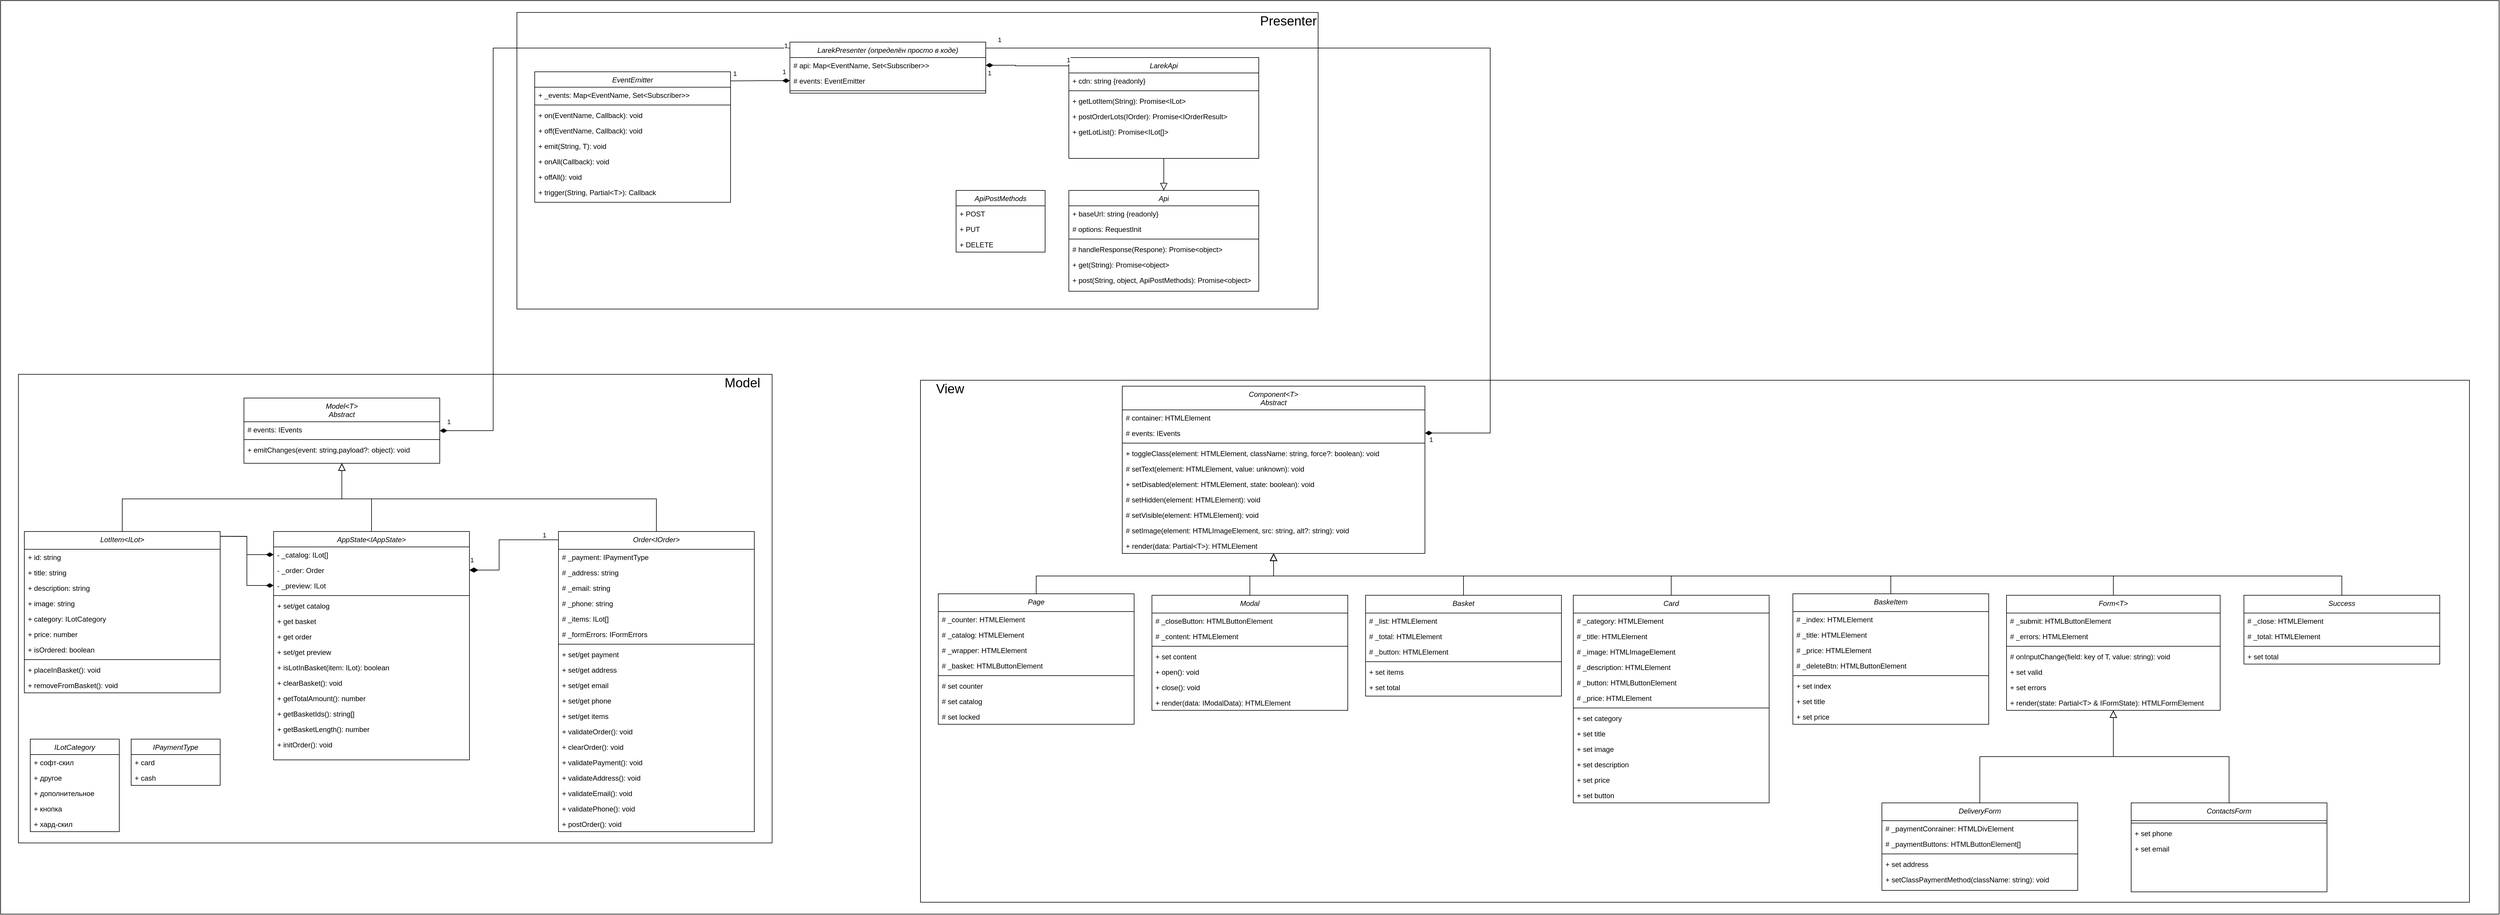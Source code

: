<mxfile version="23.1.5" type="github">
  <diagram id="C5RBs43oDa-KdzZeNtuy" name="Page-1">
    <mxGraphModel dx="2286" dy="2002" grid="1" gridSize="10" guides="1" tooltips="1" connect="1" arrows="1" fold="1" page="1" pageScale="1" pageWidth="827" pageHeight="1169" math="0" shadow="0">
      <root>
        <mxCell id="WIyWlLk6GJQsqaUBKTNV-0" />
        <mxCell id="WIyWlLk6GJQsqaUBKTNV-1" parent="WIyWlLk6GJQsqaUBKTNV-0" />
        <mxCell id="oaT_VOoW6cCTNqvC3dBE-1" value="" style="rounded=0;whiteSpace=wrap;html=1;" parent="WIyWlLk6GJQsqaUBKTNV-1" vertex="1">
          <mxGeometry x="-790" y="-480" width="4210" height="1540" as="geometry" />
        </mxCell>
        <mxCell id="97PaNVuvIR07XjnPhrIm-39" value="" style="rounded=0;whiteSpace=wrap;html=1;" parent="WIyWlLk6GJQsqaUBKTNV-1" vertex="1">
          <mxGeometry x="80" y="-460" width="1350" height="500" as="geometry" />
        </mxCell>
        <mxCell id="97PaNVuvIR07XjnPhrIm-19" value="" style="rounded=0;whiteSpace=wrap;html=1;" parent="WIyWlLk6GJQsqaUBKTNV-1" vertex="1">
          <mxGeometry x="760" y="160" width="2610" height="880" as="geometry" />
        </mxCell>
        <mxCell id="97PaNVuvIR07XjnPhrIm-17" value="" style="rounded=0;whiteSpace=wrap;html=1;" parent="WIyWlLk6GJQsqaUBKTNV-1" vertex="1">
          <mxGeometry x="-760" y="150" width="1270" height="790" as="geometry" />
        </mxCell>
        <mxCell id="kHM5QSEnQsIbldRmR2Vj-0" value="Api" style="swimlane;fontStyle=2;align=center;verticalAlign=top;childLayout=stackLayout;horizontal=1;startSize=26;horizontalStack=0;resizeParent=1;resizeLast=0;collapsible=1;marginBottom=0;rounded=0;shadow=0;strokeWidth=1;" parent="WIyWlLk6GJQsqaUBKTNV-1" vertex="1">
          <mxGeometry x="1010" y="-160" width="320" height="170" as="geometry">
            <mxRectangle x="230" y="140" width="160" height="26" as="alternateBounds" />
          </mxGeometry>
        </mxCell>
        <mxCell id="kHM5QSEnQsIbldRmR2Vj-1" value="+ baseUrl: string {readonly}" style="text;align=left;verticalAlign=top;spacingLeft=4;spacingRight=4;overflow=hidden;rotatable=0;points=[[0,0.5],[1,0.5]];portConstraint=eastwest;" parent="kHM5QSEnQsIbldRmR2Vj-0" vertex="1">
          <mxGeometry y="26" width="320" height="26" as="geometry" />
        </mxCell>
        <mxCell id="kHM5QSEnQsIbldRmR2Vj-2" value="# options: RequestInit" style="text;align=left;verticalAlign=top;spacingLeft=4;spacingRight=4;overflow=hidden;rotatable=0;points=[[0,0.5],[1,0.5]];portConstraint=eastwest;rounded=0;shadow=0;html=0;" parent="kHM5QSEnQsIbldRmR2Vj-0" vertex="1">
          <mxGeometry y="52" width="320" height="26" as="geometry" />
        </mxCell>
        <mxCell id="kHM5QSEnQsIbldRmR2Vj-4" value="" style="line;html=1;strokeWidth=1;align=left;verticalAlign=middle;spacingTop=-1;spacingLeft=3;spacingRight=3;rotatable=0;labelPosition=right;points=[];portConstraint=eastwest;" parent="kHM5QSEnQsIbldRmR2Vj-0" vertex="1">
          <mxGeometry y="78" width="320" height="8" as="geometry" />
        </mxCell>
        <mxCell id="kHM5QSEnQsIbldRmR2Vj-5" value="# handleResponse(Respone): Promise&lt;object&gt;    " style="text;align=left;verticalAlign=top;spacingLeft=4;spacingRight=4;overflow=hidden;rotatable=0;points=[[0,0.5],[1,0.5]];portConstraint=eastwest;" parent="kHM5QSEnQsIbldRmR2Vj-0" vertex="1">
          <mxGeometry y="86" width="320" height="26" as="geometry" />
        </mxCell>
        <mxCell id="kHM5QSEnQsIbldRmR2Vj-7" value="+ get(String): Promise&lt;object&gt;" style="text;align=left;verticalAlign=top;spacingLeft=4;spacingRight=4;overflow=hidden;rotatable=0;points=[[0,0.5],[1,0.5]];portConstraint=eastwest;" parent="kHM5QSEnQsIbldRmR2Vj-0" vertex="1">
          <mxGeometry y="112" width="320" height="26" as="geometry" />
        </mxCell>
        <mxCell id="kHM5QSEnQsIbldRmR2Vj-8" value="+ post(String, object, ApiPostMethods): Promise&lt;object&gt;" style="text;align=left;verticalAlign=top;spacingLeft=4;spacingRight=4;overflow=hidden;rotatable=0;points=[[0,0.5],[1,0.5]];portConstraint=eastwest;" parent="kHM5QSEnQsIbldRmR2Vj-0" vertex="1">
          <mxGeometry y="138" width="320" height="26" as="geometry" />
        </mxCell>
        <mxCell id="kHM5QSEnQsIbldRmR2Vj-9" value="ApiPostMethods" style="swimlane;fontStyle=2;align=center;verticalAlign=top;childLayout=stackLayout;horizontal=1;startSize=26;horizontalStack=0;resizeParent=1;resizeLast=0;collapsible=1;marginBottom=0;rounded=0;shadow=0;strokeWidth=1;" parent="WIyWlLk6GJQsqaUBKTNV-1" vertex="1">
          <mxGeometry x="820" y="-160" width="150" height="104" as="geometry">
            <mxRectangle x="230" y="140" width="160" height="26" as="alternateBounds" />
          </mxGeometry>
        </mxCell>
        <mxCell id="kHM5QSEnQsIbldRmR2Vj-10" value="+ POST" style="text;align=left;verticalAlign=top;spacingLeft=4;spacingRight=4;overflow=hidden;rotatable=0;points=[[0,0.5],[1,0.5]];portConstraint=eastwest;" parent="kHM5QSEnQsIbldRmR2Vj-9" vertex="1">
          <mxGeometry y="26" width="150" height="26" as="geometry" />
        </mxCell>
        <mxCell id="kHM5QSEnQsIbldRmR2Vj-16" value="+ PUT" style="text;align=left;verticalAlign=top;spacingLeft=4;spacingRight=4;overflow=hidden;rotatable=0;points=[[0,0.5],[1,0.5]];portConstraint=eastwest;" parent="kHM5QSEnQsIbldRmR2Vj-9" vertex="1">
          <mxGeometry y="52" width="150" height="26" as="geometry" />
        </mxCell>
        <mxCell id="kHM5QSEnQsIbldRmR2Vj-17" value="+ DELETE" style="text;align=left;verticalAlign=top;spacingLeft=4;spacingRight=4;overflow=hidden;rotatable=0;points=[[0,0.5],[1,0.5]];portConstraint=eastwest;" parent="kHM5QSEnQsIbldRmR2Vj-9" vertex="1">
          <mxGeometry y="78" width="150" height="26" as="geometry" />
        </mxCell>
        <mxCell id="kHM5QSEnQsIbldRmR2Vj-19" value="LarekApi" style="swimlane;fontStyle=2;align=center;verticalAlign=top;childLayout=stackLayout;horizontal=1;startSize=26;horizontalStack=0;resizeParent=1;resizeLast=0;collapsible=1;marginBottom=0;rounded=0;shadow=0;strokeWidth=1;" parent="WIyWlLk6GJQsqaUBKTNV-1" vertex="1">
          <mxGeometry x="1010" y="-384" width="320" height="170" as="geometry">
            <mxRectangle x="230" y="140" width="160" height="26" as="alternateBounds" />
          </mxGeometry>
        </mxCell>
        <mxCell id="kHM5QSEnQsIbldRmR2Vj-20" value="+ cdn: string {readonly}" style="text;align=left;verticalAlign=top;spacingLeft=4;spacingRight=4;overflow=hidden;rotatable=0;points=[[0,0.5],[1,0.5]];portConstraint=eastwest;" parent="kHM5QSEnQsIbldRmR2Vj-19" vertex="1">
          <mxGeometry y="26" width="320" height="26" as="geometry" />
        </mxCell>
        <mxCell id="97PaNVuvIR07XjnPhrIm-0" value="" style="line;html=1;strokeWidth=1;align=left;verticalAlign=middle;spacingTop=-1;spacingLeft=3;spacingRight=3;rotatable=0;labelPosition=right;points=[];portConstraint=eastwest;" parent="kHM5QSEnQsIbldRmR2Vj-19" vertex="1">
          <mxGeometry y="52" width="320" height="8" as="geometry" />
        </mxCell>
        <mxCell id="kHM5QSEnQsIbldRmR2Vj-31" value="+ getLotItem(String): Promise&lt;ILot&gt;    " style="text;align=left;verticalAlign=top;spacingLeft=4;spacingRight=4;overflow=hidden;rotatable=0;points=[[0,0.5],[1,0.5]];portConstraint=eastwest;" parent="kHM5QSEnQsIbldRmR2Vj-19" vertex="1">
          <mxGeometry y="60" width="320" height="26" as="geometry" />
        </mxCell>
        <mxCell id="kHM5QSEnQsIbldRmR2Vj-33" value="+ postOrderLots(IOrder): Promise&lt;IOrderResult&gt;" style="text;align=left;verticalAlign=top;spacingLeft=4;spacingRight=4;overflow=hidden;rotatable=0;points=[[0,0.5],[1,0.5]];portConstraint=eastwest;" parent="kHM5QSEnQsIbldRmR2Vj-19" vertex="1">
          <mxGeometry y="86" width="320" height="26" as="geometry" />
        </mxCell>
        <mxCell id="kHM5QSEnQsIbldRmR2Vj-32" value="+ getLotList(): Promise&lt;ILot[]&gt;" style="text;align=left;verticalAlign=top;spacingLeft=4;spacingRight=4;overflow=hidden;rotatable=0;points=[[0,0.5],[1,0.5]];portConstraint=eastwest;" parent="kHM5QSEnQsIbldRmR2Vj-19" vertex="1">
          <mxGeometry y="112" width="320" height="26" as="geometry" />
        </mxCell>
        <mxCell id="kHM5QSEnQsIbldRmR2Vj-27" style="edgeStyle=orthogonalEdgeStyle;rounded=0;orthogonalLoop=1;jettySize=auto;html=1;endArrow=block;endFill=0;endSize=10;entryX=0.5;entryY=0;entryDx=0;entryDy=0;" parent="WIyWlLk6GJQsqaUBKTNV-1" source="kHM5QSEnQsIbldRmR2Vj-19" target="kHM5QSEnQsIbldRmR2Vj-0" edge="1">
          <mxGeometry relative="1" as="geometry">
            <mxPoint x="1240" y="-190" as="targetPoint" />
            <mxPoint x="1204.98" y="-196" as="sourcePoint" />
          </mxGeometry>
        </mxCell>
        <mxCell id="97PaNVuvIR07XjnPhrIm-8" style="edgeStyle=orthogonalEdgeStyle;rounded=0;orthogonalLoop=1;jettySize=auto;html=1;endSize=10;endArrow=none;endFill=0;startArrow=diamondThin;startFill=1;startSize=10;entryX=0.01;entryY=0.059;entryDx=0;entryDy=0;entryPerimeter=0;" parent="WIyWlLk6GJQsqaUBKTNV-1" source="kHM5QSEnQsIbldRmR2Vj-37" target="97PaNVuvIR07XjnPhrIm-25" edge="1">
          <mxGeometry relative="1" as="geometry">
            <Array as="points">
              <mxPoint x="40" y="245" />
              <mxPoint x="40" y="-400" />
              <mxPoint x="543" y="-400" />
            </Array>
          </mxGeometry>
        </mxCell>
        <mxCell id="97PaNVuvIR07XjnPhrIm-13" value="1" style="edgeLabel;html=1;align=center;verticalAlign=middle;resizable=0;points=[];" parent="97PaNVuvIR07XjnPhrIm-8" vertex="1" connectable="0">
          <mxGeometry x="-0.969" relative="1" as="geometry">
            <mxPoint x="-5" y="-15" as="offset" />
          </mxGeometry>
        </mxCell>
        <mxCell id="97PaNVuvIR07XjnPhrIm-14" value="1" style="edgeLabel;html=1;align=center;verticalAlign=middle;resizable=0;points=[];" parent="97PaNVuvIR07XjnPhrIm-8" vertex="1" connectable="0">
          <mxGeometry x="0.991" relative="1" as="geometry">
            <mxPoint x="-10" y="-4" as="offset" />
          </mxGeometry>
        </mxCell>
        <mxCell id="kHM5QSEnQsIbldRmR2Vj-37" value="Model&lt;T&gt;&#xa;Abstract" style="swimlane;fontStyle=2;align=center;verticalAlign=top;childLayout=stackLayout;horizontal=1;startSize=40;horizontalStack=0;resizeParent=1;resizeLast=0;collapsible=1;marginBottom=0;rounded=0;shadow=0;strokeWidth=1;" parent="WIyWlLk6GJQsqaUBKTNV-1" vertex="1">
          <mxGeometry x="-380" y="190" width="330" height="110" as="geometry">
            <mxRectangle x="230" y="140" width="160" height="26" as="alternateBounds" />
          </mxGeometry>
        </mxCell>
        <mxCell id="kHM5QSEnQsIbldRmR2Vj-42" value="# events: IEvents" style="text;align=left;verticalAlign=top;spacingLeft=4;spacingRight=4;overflow=hidden;rotatable=0;points=[[0,0.5],[1,0.5]];portConstraint=eastwest;" parent="kHM5QSEnQsIbldRmR2Vj-37" vertex="1">
          <mxGeometry y="40" width="330" height="26" as="geometry" />
        </mxCell>
        <mxCell id="97PaNVuvIR07XjnPhrIm-2" value="" style="line;html=1;strokeWidth=1;align=left;verticalAlign=middle;spacingTop=-1;spacingLeft=3;spacingRight=3;rotatable=0;labelPosition=right;points=[];portConstraint=eastwest;" parent="kHM5QSEnQsIbldRmR2Vj-37" vertex="1">
          <mxGeometry y="66" width="330" height="8" as="geometry" />
        </mxCell>
        <mxCell id="97PaNVuvIR07XjnPhrIm-7" value="+ emitChanges(event: string,payload?: object): void" style="text;align=left;verticalAlign=top;spacingLeft=4;spacingRight=4;overflow=hidden;rotatable=0;points=[[0,0.5],[1,0.5]];portConstraint=eastwest;" parent="kHM5QSEnQsIbldRmR2Vj-37" vertex="1">
          <mxGeometry y="74" width="330" height="26" as="geometry" />
        </mxCell>
        <mxCell id="8GP6muiSccBMi9INZjOq-21" style="edgeStyle=orthogonalEdgeStyle;rounded=0;orthogonalLoop=1;jettySize=auto;html=1;endSize=10;endArrow=block;endFill=0;" parent="WIyWlLk6GJQsqaUBKTNV-1" source="kHM5QSEnQsIbldRmR2Vj-44" target="kHM5QSEnQsIbldRmR2Vj-37" edge="1">
          <mxGeometry relative="1" as="geometry">
            <Array as="points">
              <mxPoint x="-585" y="360" />
              <mxPoint x="-215" y="360" />
            </Array>
          </mxGeometry>
        </mxCell>
        <mxCell id="kHM5QSEnQsIbldRmR2Vj-44" value="LotItem&lt;ILot&gt;" style="swimlane;fontStyle=2;align=center;verticalAlign=top;childLayout=stackLayout;horizontal=1;startSize=30;horizontalStack=0;resizeParent=1;resizeLast=0;collapsible=1;marginBottom=0;rounded=0;shadow=0;strokeWidth=1;" parent="WIyWlLk6GJQsqaUBKTNV-1" vertex="1">
          <mxGeometry x="-750" y="415" width="330" height="272" as="geometry">
            <mxRectangle x="230" y="140" width="160" height="26" as="alternateBounds" />
          </mxGeometry>
        </mxCell>
        <mxCell id="kHM5QSEnQsIbldRmR2Vj-45" value="+ id: string" style="text;align=left;verticalAlign=top;spacingLeft=4;spacingRight=4;overflow=hidden;rotatable=0;points=[[0,0.5],[1,0.5]];portConstraint=eastwest;" parent="kHM5QSEnQsIbldRmR2Vj-44" vertex="1">
          <mxGeometry y="30" width="330" height="26" as="geometry" />
        </mxCell>
        <mxCell id="kHM5QSEnQsIbldRmR2Vj-56" value="+ title: string" style="text;align=left;verticalAlign=top;spacingLeft=4;spacingRight=4;overflow=hidden;rotatable=0;points=[[0,0.5],[1,0.5]];portConstraint=eastwest;" parent="kHM5QSEnQsIbldRmR2Vj-44" vertex="1">
          <mxGeometry y="56" width="330" height="26" as="geometry" />
        </mxCell>
        <mxCell id="kHM5QSEnQsIbldRmR2Vj-57" value="+ description: string" style="text;align=left;verticalAlign=top;spacingLeft=4;spacingRight=4;overflow=hidden;rotatable=0;points=[[0,0.5],[1,0.5]];portConstraint=eastwest;" parent="kHM5QSEnQsIbldRmR2Vj-44" vertex="1">
          <mxGeometry y="82" width="330" height="26" as="geometry" />
        </mxCell>
        <mxCell id="kHM5QSEnQsIbldRmR2Vj-58" value="+ image: string" style="text;align=left;verticalAlign=top;spacingLeft=4;spacingRight=4;overflow=hidden;rotatable=0;points=[[0,0.5],[1,0.5]];portConstraint=eastwest;" parent="kHM5QSEnQsIbldRmR2Vj-44" vertex="1">
          <mxGeometry y="108" width="330" height="26" as="geometry" />
        </mxCell>
        <mxCell id="kHM5QSEnQsIbldRmR2Vj-59" value="+ category: ILotCategory" style="text;align=left;verticalAlign=top;spacingLeft=4;spacingRight=4;overflow=hidden;rotatable=0;points=[[0,0.5],[1,0.5]];portConstraint=eastwest;" parent="kHM5QSEnQsIbldRmR2Vj-44" vertex="1">
          <mxGeometry y="134" width="330" height="26" as="geometry" />
        </mxCell>
        <mxCell id="kHM5QSEnQsIbldRmR2Vj-61" value="+ price: number" style="text;align=left;verticalAlign=top;spacingLeft=4;spacingRight=4;overflow=hidden;rotatable=0;points=[[0,0.5],[1,0.5]];portConstraint=eastwest;" parent="kHM5QSEnQsIbldRmR2Vj-44" vertex="1">
          <mxGeometry y="160" width="330" height="26" as="geometry" />
        </mxCell>
        <mxCell id="kHM5QSEnQsIbldRmR2Vj-60" value="+ isOrdered: boolean" style="text;align=left;verticalAlign=top;spacingLeft=4;spacingRight=4;overflow=hidden;rotatable=0;points=[[0,0.5],[1,0.5]];portConstraint=eastwest;" parent="kHM5QSEnQsIbldRmR2Vj-44" vertex="1">
          <mxGeometry y="186" width="330" height="26" as="geometry" />
        </mxCell>
        <mxCell id="kn7-p3Ym5T7cCeSyHWg7-6" value="" style="line;html=1;strokeWidth=1;align=left;verticalAlign=middle;spacingTop=-1;spacingLeft=3;spacingRight=3;rotatable=0;labelPosition=right;points=[];portConstraint=eastwest;" parent="kHM5QSEnQsIbldRmR2Vj-44" vertex="1">
          <mxGeometry y="212" width="330" height="8" as="geometry" />
        </mxCell>
        <mxCell id="8GP6muiSccBMi9INZjOq-0" value="+ placeInBasket(): void" style="text;align=left;verticalAlign=top;spacingLeft=4;spacingRight=4;overflow=hidden;rotatable=0;points=[[0,0.5],[1,0.5]];portConstraint=eastwest;" parent="kHM5QSEnQsIbldRmR2Vj-44" vertex="1">
          <mxGeometry y="220" width="330" height="26" as="geometry" />
        </mxCell>
        <mxCell id="8GP6muiSccBMi9INZjOq-1" value="+ removeFromBasket(): void" style="text;align=left;verticalAlign=top;spacingLeft=4;spacingRight=4;overflow=hidden;rotatable=0;points=[[0,0.5],[1,0.5]];portConstraint=eastwest;" parent="kHM5QSEnQsIbldRmR2Vj-44" vertex="1">
          <mxGeometry y="246" width="330" height="26" as="geometry" />
        </mxCell>
        <mxCell id="8GP6muiSccBMi9INZjOq-20" style="edgeStyle=orthogonalEdgeStyle;rounded=0;orthogonalLoop=1;jettySize=auto;html=1;endSize=10;endArrow=block;endFill=0;" parent="WIyWlLk6GJQsqaUBKTNV-1" source="kHM5QSEnQsIbldRmR2Vj-46" target="kHM5QSEnQsIbldRmR2Vj-37" edge="1">
          <mxGeometry relative="1" as="geometry">
            <Array as="points">
              <mxPoint x="-165" y="360" />
              <mxPoint x="-215" y="360" />
            </Array>
          </mxGeometry>
        </mxCell>
        <mxCell id="kHM5QSEnQsIbldRmR2Vj-46" value="AppState&lt;IAppState&gt;" style="swimlane;fontStyle=2;align=center;verticalAlign=top;childLayout=stackLayout;horizontal=1;startSize=26;horizontalStack=0;resizeParent=1;resizeLast=0;collapsible=1;marginBottom=0;rounded=0;shadow=0;strokeWidth=1;" parent="WIyWlLk6GJQsqaUBKTNV-1" vertex="1">
          <mxGeometry x="-330" y="415" width="330" height="385" as="geometry">
            <mxRectangle x="230" y="140" width="160" height="26" as="alternateBounds" />
          </mxGeometry>
        </mxCell>
        <mxCell id="kHM5QSEnQsIbldRmR2Vj-47" value="- _catalog: ILot[]" style="text;align=left;verticalAlign=top;spacingLeft=4;spacingRight=4;overflow=hidden;rotatable=0;points=[[0,0.5],[1,0.5]];portConstraint=eastwest;" parent="kHM5QSEnQsIbldRmR2Vj-46" vertex="1">
          <mxGeometry y="26" width="330" height="26" as="geometry" />
        </mxCell>
        <mxCell id="kHM5QSEnQsIbldRmR2Vj-51" value="- _order: Order" style="text;align=left;verticalAlign=top;spacingLeft=4;spacingRight=4;overflow=hidden;rotatable=0;points=[[0,0.5],[1,0.5]];portConstraint=eastwest;" parent="kHM5QSEnQsIbldRmR2Vj-46" vertex="1">
          <mxGeometry y="52" width="330" height="26" as="geometry" />
        </mxCell>
        <mxCell id="kHM5QSEnQsIbldRmR2Vj-52" value="- _preview: ILot" style="text;align=left;verticalAlign=top;spacingLeft=4;spacingRight=4;overflow=hidden;rotatable=0;points=[[0,0.5],[1,0.5]];portConstraint=eastwest;" parent="kHM5QSEnQsIbldRmR2Vj-46" vertex="1">
          <mxGeometry y="78" width="330" height="26" as="geometry" />
        </mxCell>
        <mxCell id="kHM5QSEnQsIbldRmR2Vj-49" value="" style="line;html=1;strokeWidth=1;align=left;verticalAlign=middle;spacingTop=-1;spacingLeft=3;spacingRight=3;rotatable=0;labelPosition=right;points=[];portConstraint=eastwest;" parent="kHM5QSEnQsIbldRmR2Vj-46" vertex="1">
          <mxGeometry y="104" width="330" height="8" as="geometry" />
        </mxCell>
        <mxCell id="kn7-p3Ym5T7cCeSyHWg7-14" value="+ set/get catalog" style="text;align=left;verticalAlign=top;spacingLeft=4;spacingRight=4;overflow=hidden;rotatable=0;points=[[0,0.5],[1,0.5]];portConstraint=eastwest;" parent="kHM5QSEnQsIbldRmR2Vj-46" vertex="1">
          <mxGeometry y="112" width="330" height="26" as="geometry" />
        </mxCell>
        <mxCell id="kn7-p3Ym5T7cCeSyHWg7-15" value="+ get basket" style="text;align=left;verticalAlign=top;spacingLeft=4;spacingRight=4;overflow=hidden;rotatable=0;points=[[0,0.5],[1,0.5]];portConstraint=eastwest;" parent="kHM5QSEnQsIbldRmR2Vj-46" vertex="1">
          <mxGeometry y="138" width="330" height="26" as="geometry" />
        </mxCell>
        <mxCell id="kn7-p3Ym5T7cCeSyHWg7-19" value="+ get order" style="text;align=left;verticalAlign=top;spacingLeft=4;spacingRight=4;overflow=hidden;rotatable=0;points=[[0,0.5],[1,0.5]];portConstraint=eastwest;" parent="kHM5QSEnQsIbldRmR2Vj-46" vertex="1">
          <mxGeometry y="164" width="330" height="26" as="geometry" />
        </mxCell>
        <mxCell id="72jWVSZ1H4SITT2VLQYv-59" value="+ set/get preview" style="text;align=left;verticalAlign=top;spacingLeft=4;spacingRight=4;overflow=hidden;rotatable=0;points=[[0,0.5],[1,0.5]];portConstraint=eastwest;" parent="kHM5QSEnQsIbldRmR2Vj-46" vertex="1">
          <mxGeometry y="190" width="330" height="26" as="geometry" />
        </mxCell>
        <mxCell id="kn7-p3Ym5T7cCeSyHWg7-16" value="+ isLotInBasket(item: ILot): boolean" style="text;align=left;verticalAlign=top;spacingLeft=4;spacingRight=4;overflow=hidden;rotatable=0;points=[[0,0.5],[1,0.5]];portConstraint=eastwest;" parent="kHM5QSEnQsIbldRmR2Vj-46" vertex="1">
          <mxGeometry y="216" width="330" height="26" as="geometry" />
        </mxCell>
        <mxCell id="kn7-p3Ym5T7cCeSyHWg7-0" value="+ clearBasket(): void" style="text;align=left;verticalAlign=top;spacingLeft=4;spacingRight=4;overflow=hidden;rotatable=0;points=[[0,0.5],[1,0.5]];portConstraint=eastwest;" parent="kHM5QSEnQsIbldRmR2Vj-46" vertex="1">
          <mxGeometry y="242" width="330" height="26" as="geometry" />
        </mxCell>
        <mxCell id="72jWVSZ1H4SITT2VLQYv-25" value="+ getTotalAmount(): number" style="text;align=left;verticalAlign=top;spacingLeft=4;spacingRight=4;overflow=hidden;rotatable=0;points=[[0,0.5],[1,0.5]];portConstraint=eastwest;" parent="kHM5QSEnQsIbldRmR2Vj-46" vertex="1">
          <mxGeometry y="268" width="330" height="26" as="geometry" />
        </mxCell>
        <mxCell id="72jWVSZ1H4SITT2VLQYv-24" value="+ getBasketIds(): string[]" style="text;align=left;verticalAlign=top;spacingLeft=4;spacingRight=4;overflow=hidden;rotatable=0;points=[[0,0.5],[1,0.5]];portConstraint=eastwest;" parent="kHM5QSEnQsIbldRmR2Vj-46" vertex="1">
          <mxGeometry y="294" width="330" height="26" as="geometry" />
        </mxCell>
        <mxCell id="kHM5QSEnQsIbldRmR2Vj-65" value="+ getBasketLength(): number" style="text;align=left;verticalAlign=top;spacingLeft=4;spacingRight=4;overflow=hidden;rotatable=0;points=[[0,0.5],[1,0.5]];portConstraint=eastwest;" parent="kHM5QSEnQsIbldRmR2Vj-46" vertex="1">
          <mxGeometry y="320" width="330" height="26" as="geometry" />
        </mxCell>
        <mxCell id="kn7-p3Ym5T7cCeSyHWg7-1" value="+ initOrder(): void" style="text;align=left;verticalAlign=top;spacingLeft=4;spacingRight=4;overflow=hidden;rotatable=0;points=[[0,0.5],[1,0.5]];portConstraint=eastwest;" parent="kHM5QSEnQsIbldRmR2Vj-46" vertex="1">
          <mxGeometry y="346" width="330" height="26" as="geometry" />
        </mxCell>
        <mxCell id="kHM5QSEnQsIbldRmR2Vj-71" value="Component&lt;T&gt;&#xa;Abstract" style="swimlane;fontStyle=2;align=center;verticalAlign=top;childLayout=stackLayout;horizontal=1;startSize=40;horizontalStack=0;resizeParent=1;resizeLast=0;collapsible=1;marginBottom=0;rounded=0;shadow=0;strokeWidth=1;" parent="WIyWlLk6GJQsqaUBKTNV-1" vertex="1">
          <mxGeometry x="1100" y="170" width="510" height="282" as="geometry">
            <mxRectangle x="230" y="140" width="160" height="26" as="alternateBounds" />
          </mxGeometry>
        </mxCell>
        <mxCell id="kHM5QSEnQsIbldRmR2Vj-72" value="# container: HTMLElement" style="text;align=left;verticalAlign=top;spacingLeft=4;spacingRight=4;overflow=hidden;rotatable=0;points=[[0,0.5],[1,0.5]];portConstraint=eastwest;" parent="kHM5QSEnQsIbldRmR2Vj-71" vertex="1">
          <mxGeometry y="40" width="510" height="26" as="geometry" />
        </mxCell>
        <mxCell id="kHM5QSEnQsIbldRmR2Vj-134" value="# events: IEvents " style="text;align=left;verticalAlign=top;spacingLeft=4;spacingRight=4;overflow=hidden;rotatable=0;points=[[0,0.5],[1,0.5]];portConstraint=eastwest;" parent="kHM5QSEnQsIbldRmR2Vj-71" vertex="1">
          <mxGeometry y="66" width="510" height="26" as="geometry" />
        </mxCell>
        <mxCell id="kHM5QSEnQsIbldRmR2Vj-74" value="" style="line;html=1;strokeWidth=1;align=left;verticalAlign=middle;spacingTop=-1;spacingLeft=3;spacingRight=3;rotatable=0;labelPosition=right;points=[];portConstraint=eastwest;" parent="kHM5QSEnQsIbldRmR2Vj-71" vertex="1">
          <mxGeometry y="92" width="510" height="8" as="geometry" />
        </mxCell>
        <mxCell id="kHM5QSEnQsIbldRmR2Vj-75" value="+ toggleClass(element: HTMLElement, className: string, force?: boolean): void    " style="text;align=left;verticalAlign=top;spacingLeft=4;spacingRight=4;overflow=hidden;rotatable=0;points=[[0,0.5],[1,0.5]];portConstraint=eastwest;" parent="kHM5QSEnQsIbldRmR2Vj-71" vertex="1">
          <mxGeometry y="100" width="510" height="26" as="geometry" />
        </mxCell>
        <mxCell id="kHM5QSEnQsIbldRmR2Vj-76" value="# setText(element: HTMLElement, value: unknown): void" style="text;align=left;verticalAlign=top;spacingLeft=4;spacingRight=4;overflow=hidden;rotatable=0;points=[[0,0.5],[1,0.5]];portConstraint=eastwest;" parent="kHM5QSEnQsIbldRmR2Vj-71" vertex="1">
          <mxGeometry y="126" width="510" height="26" as="geometry" />
        </mxCell>
        <mxCell id="kHM5QSEnQsIbldRmR2Vj-77" value="+ setDisabled(element: HTMLElement, state: boolean): void" style="text;align=left;verticalAlign=top;spacingLeft=4;spacingRight=4;overflow=hidden;rotatable=0;points=[[0,0.5],[1,0.5]];portConstraint=eastwest;" parent="kHM5QSEnQsIbldRmR2Vj-71" vertex="1">
          <mxGeometry y="152" width="510" height="26" as="geometry" />
        </mxCell>
        <mxCell id="kHM5QSEnQsIbldRmR2Vj-78" value="# setHidden(element: HTMLElement): void" style="text;align=left;verticalAlign=top;spacingLeft=4;spacingRight=4;overflow=hidden;rotatable=0;points=[[0,0.5],[1,0.5]];portConstraint=eastwest;" parent="kHM5QSEnQsIbldRmR2Vj-71" vertex="1">
          <mxGeometry y="178" width="510" height="26" as="geometry" />
        </mxCell>
        <mxCell id="kHM5QSEnQsIbldRmR2Vj-79" value="# setVisible(element: HTMLElement): void" style="text;align=left;verticalAlign=top;spacingLeft=4;spacingRight=4;overflow=hidden;rotatable=0;points=[[0,0.5],[1,0.5]];portConstraint=eastwest;" parent="kHM5QSEnQsIbldRmR2Vj-71" vertex="1">
          <mxGeometry y="204" width="510" height="26" as="geometry" />
        </mxCell>
        <mxCell id="kHM5QSEnQsIbldRmR2Vj-80" value="# setImage(element: HTMLImageElement, src: string, alt?: string): void" style="text;align=left;verticalAlign=top;spacingLeft=4;spacingRight=4;overflow=hidden;rotatable=0;points=[[0,0.5],[1,0.5]];portConstraint=eastwest;" parent="kHM5QSEnQsIbldRmR2Vj-71" vertex="1">
          <mxGeometry y="230" width="510" height="26" as="geometry" />
        </mxCell>
        <mxCell id="kHM5QSEnQsIbldRmR2Vj-81" value="+ render(data: Partial&lt;T&gt;): HTMLElement" style="text;align=left;verticalAlign=top;spacingLeft=4;spacingRight=4;overflow=hidden;rotatable=0;points=[[0,0.5],[1,0.5]];portConstraint=eastwest;" parent="kHM5QSEnQsIbldRmR2Vj-71" vertex="1">
          <mxGeometry y="256" width="510" height="26" as="geometry" />
        </mxCell>
        <mxCell id="oaT_VOoW6cCTNqvC3dBE-2" style="edgeStyle=orthogonalEdgeStyle;rounded=0;orthogonalLoop=1;jettySize=auto;html=1;endSize=10;endArrow=block;endFill=0;" parent="WIyWlLk6GJQsqaUBKTNV-1" source="kHM5QSEnQsIbldRmR2Vj-82" target="kHM5QSEnQsIbldRmR2Vj-71" edge="1">
          <mxGeometry relative="1" as="geometry">
            <Array as="points">
              <mxPoint x="955" y="490" />
              <mxPoint x="1355" y="490" />
            </Array>
          </mxGeometry>
        </mxCell>
        <mxCell id="kHM5QSEnQsIbldRmR2Vj-82" value="Page" style="swimlane;fontStyle=2;align=center;verticalAlign=top;childLayout=stackLayout;horizontal=1;startSize=30;horizontalStack=0;resizeParent=1;resizeLast=0;collapsible=1;marginBottom=0;rounded=0;shadow=0;strokeWidth=1;" parent="WIyWlLk6GJQsqaUBKTNV-1" vertex="1">
          <mxGeometry x="790" y="520" width="330" height="220" as="geometry">
            <mxRectangle x="230" y="140" width="160" height="26" as="alternateBounds" />
          </mxGeometry>
        </mxCell>
        <mxCell id="kHM5QSEnQsIbldRmR2Vj-83" value="# _counter: HTMLElement" style="text;align=left;verticalAlign=top;spacingLeft=4;spacingRight=4;overflow=hidden;rotatable=0;points=[[0,0.5],[1,0.5]];portConstraint=eastwest;" parent="kHM5QSEnQsIbldRmR2Vj-82" vertex="1">
          <mxGeometry y="30" width="330" height="26" as="geometry" />
        </mxCell>
        <mxCell id="kHM5QSEnQsIbldRmR2Vj-85" value="# _catalog: HTMLElement    " style="text;align=left;verticalAlign=top;spacingLeft=4;spacingRight=4;overflow=hidden;rotatable=0;points=[[0,0.5],[1,0.5]];portConstraint=eastwest;" parent="kHM5QSEnQsIbldRmR2Vj-82" vertex="1">
          <mxGeometry y="56" width="330" height="26" as="geometry" />
        </mxCell>
        <mxCell id="kHM5QSEnQsIbldRmR2Vj-94" value="# _wrapper: HTMLElement    " style="text;align=left;verticalAlign=top;spacingLeft=4;spacingRight=4;overflow=hidden;rotatable=0;points=[[0,0.5],[1,0.5]];portConstraint=eastwest;" parent="kHM5QSEnQsIbldRmR2Vj-82" vertex="1">
          <mxGeometry y="82" width="330" height="26" as="geometry" />
        </mxCell>
        <mxCell id="kHM5QSEnQsIbldRmR2Vj-95" value="# _basket: HTMLButtonElement    " style="text;align=left;verticalAlign=top;spacingLeft=4;spacingRight=4;overflow=hidden;rotatable=0;points=[[0,0.5],[1,0.5]];portConstraint=eastwest;" parent="kHM5QSEnQsIbldRmR2Vj-82" vertex="1">
          <mxGeometry y="108" width="330" height="26" as="geometry" />
        </mxCell>
        <mxCell id="kHM5QSEnQsIbldRmR2Vj-84" value="" style="line;html=1;strokeWidth=1;align=left;verticalAlign=middle;spacingTop=-1;spacingLeft=3;spacingRight=3;rotatable=0;labelPosition=right;points=[];portConstraint=eastwest;" parent="kHM5QSEnQsIbldRmR2Vj-82" vertex="1">
          <mxGeometry y="134" width="330" height="8" as="geometry" />
        </mxCell>
        <mxCell id="kHM5QSEnQsIbldRmR2Vj-86" value="# set counter" style="text;align=left;verticalAlign=top;spacingLeft=4;spacingRight=4;overflow=hidden;rotatable=0;points=[[0,0.5],[1,0.5]];portConstraint=eastwest;" parent="kHM5QSEnQsIbldRmR2Vj-82" vertex="1">
          <mxGeometry y="142" width="330" height="26" as="geometry" />
        </mxCell>
        <mxCell id="kHM5QSEnQsIbldRmR2Vj-96" value="# set catalog" style="text;align=left;verticalAlign=top;spacingLeft=4;spacingRight=4;overflow=hidden;rotatable=0;points=[[0,0.5],[1,0.5]];portConstraint=eastwest;" parent="kHM5QSEnQsIbldRmR2Vj-82" vertex="1">
          <mxGeometry y="168" width="330" height="26" as="geometry" />
        </mxCell>
        <mxCell id="kHM5QSEnQsIbldRmR2Vj-97" value="# set locked" style="text;align=left;verticalAlign=top;spacingLeft=4;spacingRight=4;overflow=hidden;rotatable=0;points=[[0,0.5],[1,0.5]];portConstraint=eastwest;" parent="kHM5QSEnQsIbldRmR2Vj-82" vertex="1">
          <mxGeometry y="194" width="330" height="26" as="geometry" />
        </mxCell>
        <mxCell id="oaT_VOoW6cCTNqvC3dBE-10" style="edgeStyle=orthogonalEdgeStyle;rounded=0;orthogonalLoop=1;jettySize=auto;html=1;endSize=10;endArrow=block;endFill=0;" parent="WIyWlLk6GJQsqaUBKTNV-1" source="kHM5QSEnQsIbldRmR2Vj-98" target="kHM5QSEnQsIbldRmR2Vj-71" edge="1">
          <mxGeometry relative="1" as="geometry">
            <Array as="points">
              <mxPoint x="2025" y="490" />
              <mxPoint x="1355" y="490" />
            </Array>
          </mxGeometry>
        </mxCell>
        <mxCell id="kHM5QSEnQsIbldRmR2Vj-98" value="Card" style="swimlane;fontStyle=2;align=center;verticalAlign=top;childLayout=stackLayout;horizontal=1;startSize=30;horizontalStack=0;resizeParent=1;resizeLast=0;collapsible=1;marginBottom=0;rounded=0;shadow=0;strokeWidth=1;" parent="WIyWlLk6GJQsqaUBKTNV-1" vertex="1">
          <mxGeometry x="1860" y="522.5" width="330" height="350" as="geometry">
            <mxRectangle x="230" y="140" width="160" height="26" as="alternateBounds" />
          </mxGeometry>
        </mxCell>
        <mxCell id="kn7-p3Ym5T7cCeSyHWg7-2" value="# _category: HTMLElement" style="text;align=left;verticalAlign=top;spacingLeft=4;spacingRight=4;overflow=hidden;rotatable=0;points=[[0,0.5],[1,0.5]];portConstraint=eastwest;" parent="kHM5QSEnQsIbldRmR2Vj-98" vertex="1">
          <mxGeometry y="30" width="330" height="26" as="geometry" />
        </mxCell>
        <mxCell id="kHM5QSEnQsIbldRmR2Vj-99" value="# _title: HTMLElement" style="text;align=left;verticalAlign=top;spacingLeft=4;spacingRight=4;overflow=hidden;rotatable=0;points=[[0,0.5],[1,0.5]];portConstraint=eastwest;" parent="kHM5QSEnQsIbldRmR2Vj-98" vertex="1">
          <mxGeometry y="56" width="330" height="26" as="geometry" />
        </mxCell>
        <mxCell id="kHM5QSEnQsIbldRmR2Vj-100" value="# _image: HTMLImageElement    " style="text;align=left;verticalAlign=top;spacingLeft=4;spacingRight=4;overflow=hidden;rotatable=0;points=[[0,0.5],[1,0.5]];portConstraint=eastwest;imageWidth=24;" parent="kHM5QSEnQsIbldRmR2Vj-98" vertex="1">
          <mxGeometry y="82" width="330" height="26" as="geometry" />
        </mxCell>
        <mxCell id="kHM5QSEnQsIbldRmR2Vj-101" value="# _description: HTMLElement    " style="text;align=left;verticalAlign=top;spacingLeft=4;spacingRight=4;overflow=hidden;rotatable=0;points=[[0,0.5],[1,0.5]];portConstraint=eastwest;" parent="kHM5QSEnQsIbldRmR2Vj-98" vertex="1">
          <mxGeometry y="108" width="330" height="26" as="geometry" />
        </mxCell>
        <mxCell id="kHM5QSEnQsIbldRmR2Vj-102" value="# _button: HTMLButtonElement " style="text;align=left;verticalAlign=top;spacingLeft=4;spacingRight=4;overflow=hidden;rotatable=0;points=[[0,0.5],[1,0.5]];portConstraint=eastwest;" parent="kHM5QSEnQsIbldRmR2Vj-98" vertex="1">
          <mxGeometry y="134" width="330" height="26" as="geometry" />
        </mxCell>
        <mxCell id="kHM5QSEnQsIbldRmR2Vj-107" value="# _price: HTMLElement" style="text;align=left;verticalAlign=top;spacingLeft=4;spacingRight=4;overflow=hidden;rotatable=0;points=[[0,0.5],[1,0.5]];portConstraint=eastwest;" parent="kHM5QSEnQsIbldRmR2Vj-98" vertex="1">
          <mxGeometry y="160" width="330" height="26" as="geometry" />
        </mxCell>
        <mxCell id="kHM5QSEnQsIbldRmR2Vj-103" value="" style="line;html=1;strokeWidth=1;align=left;verticalAlign=middle;spacingTop=-1;spacingLeft=3;spacingRight=3;rotatable=0;labelPosition=right;points=[];portConstraint=eastwest;" parent="kHM5QSEnQsIbldRmR2Vj-98" vertex="1">
          <mxGeometry y="186" width="330" height="8" as="geometry" />
        </mxCell>
        <mxCell id="kn7-p3Ym5T7cCeSyHWg7-29" value="+ set category" style="text;align=left;verticalAlign=top;spacingLeft=4;spacingRight=4;overflow=hidden;rotatable=0;points=[[0,0.5],[1,0.5]];portConstraint=eastwest;" parent="kHM5QSEnQsIbldRmR2Vj-98" vertex="1">
          <mxGeometry y="194" width="330" height="26" as="geometry" />
        </mxCell>
        <mxCell id="kn7-p3Ym5T7cCeSyHWg7-27" value="+ set title" style="text;align=left;verticalAlign=top;spacingLeft=4;spacingRight=4;overflow=hidden;rotatable=0;points=[[0,0.5],[1,0.5]];portConstraint=eastwest;" parent="kHM5QSEnQsIbldRmR2Vj-98" vertex="1">
          <mxGeometry y="220" width="330" height="26" as="geometry" />
        </mxCell>
        <mxCell id="kHM5QSEnQsIbldRmR2Vj-109" value="+ set image" style="text;align=left;verticalAlign=top;spacingLeft=4;spacingRight=4;overflow=hidden;rotatable=0;points=[[0,0.5],[1,0.5]];portConstraint=eastwest;" parent="kHM5QSEnQsIbldRmR2Vj-98" vertex="1">
          <mxGeometry y="246" width="330" height="26" as="geometry" />
        </mxCell>
        <mxCell id="qatpPyqY9LPvoSpDkt1x-0" value="+ set description" style="text;align=left;verticalAlign=top;spacingLeft=4;spacingRight=4;overflow=hidden;rotatable=0;points=[[0,0.5],[1,0.5]];portConstraint=eastwest;" vertex="1" parent="kHM5QSEnQsIbldRmR2Vj-98">
          <mxGeometry y="272" width="330" height="26" as="geometry" />
        </mxCell>
        <mxCell id="kn7-p3Ym5T7cCeSyHWg7-31" value="+ set price" style="text;align=left;verticalAlign=top;spacingLeft=4;spacingRight=4;overflow=hidden;rotatable=0;points=[[0,0.5],[1,0.5]];portConstraint=eastwest;" parent="kHM5QSEnQsIbldRmR2Vj-98" vertex="1">
          <mxGeometry y="298" width="330" height="26" as="geometry" />
        </mxCell>
        <mxCell id="kHM5QSEnQsIbldRmR2Vj-105" value="+ set button" style="text;align=left;verticalAlign=top;spacingLeft=4;spacingRight=4;overflow=hidden;rotatable=0;points=[[0,0.5],[1,0.5]];portConstraint=eastwest;" parent="kHM5QSEnQsIbldRmR2Vj-98" vertex="1">
          <mxGeometry y="324" width="330" height="26" as="geometry" />
        </mxCell>
        <mxCell id="oaT_VOoW6cCTNqvC3dBE-20" style="edgeStyle=orthogonalEdgeStyle;rounded=0;orthogonalLoop=1;jettySize=auto;html=1;endSize=10;endArrow=block;endFill=0;" parent="WIyWlLk6GJQsqaUBKTNV-1" source="kHM5QSEnQsIbldRmR2Vj-113" target="kHM5QSEnQsIbldRmR2Vj-71" edge="1">
          <mxGeometry relative="1" as="geometry">
            <Array as="points">
              <mxPoint x="3155" y="490" />
              <mxPoint x="1355" y="490" />
            </Array>
          </mxGeometry>
        </mxCell>
        <mxCell id="kHM5QSEnQsIbldRmR2Vj-113" value="Success" style="swimlane;fontStyle=2;align=center;verticalAlign=top;childLayout=stackLayout;horizontal=1;startSize=30;horizontalStack=0;resizeParent=1;resizeLast=0;collapsible=1;marginBottom=0;rounded=0;shadow=0;strokeWidth=1;" parent="WIyWlLk6GJQsqaUBKTNV-1" vertex="1">
          <mxGeometry x="2990" y="522.5" width="330" height="116" as="geometry">
            <mxRectangle x="230" y="140" width="160" height="26" as="alternateBounds" />
          </mxGeometry>
        </mxCell>
        <mxCell id="kHM5QSEnQsIbldRmR2Vj-114" value="# _close: HTMLElement" style="text;align=left;verticalAlign=top;spacingLeft=4;spacingRight=4;overflow=hidden;rotatable=0;points=[[0,0.5],[1,0.5]];portConstraint=eastwest;" parent="kHM5QSEnQsIbldRmR2Vj-113" vertex="1">
          <mxGeometry y="30" width="330" height="26" as="geometry" />
        </mxCell>
        <mxCell id="kHM5QSEnQsIbldRmR2Vj-115" value="# _total: HTMLElement    " style="text;align=left;verticalAlign=top;spacingLeft=4;spacingRight=4;overflow=hidden;rotatable=0;points=[[0,0.5],[1,0.5]];portConstraint=eastwest;" parent="kHM5QSEnQsIbldRmR2Vj-113" vertex="1">
          <mxGeometry y="56" width="330" height="26" as="geometry" />
        </mxCell>
        <mxCell id="kn7-p3Ym5T7cCeSyHWg7-32" value="" style="line;html=1;strokeWidth=1;align=left;verticalAlign=middle;spacingTop=-1;spacingLeft=3;spacingRight=3;rotatable=0;labelPosition=right;points=[];portConstraint=eastwest;" parent="kHM5QSEnQsIbldRmR2Vj-113" vertex="1">
          <mxGeometry y="82" width="330" height="8" as="geometry" />
        </mxCell>
        <mxCell id="oaT_VOoW6cCTNqvC3dBE-16" value="+ set total" style="text;align=left;verticalAlign=top;spacingLeft=4;spacingRight=4;overflow=hidden;rotatable=0;points=[[0,0.5],[1,0.5]];portConstraint=eastwest;" parent="kHM5QSEnQsIbldRmR2Vj-113" vertex="1">
          <mxGeometry y="90" width="330" height="26" as="geometry" />
        </mxCell>
        <mxCell id="oaT_VOoW6cCTNqvC3dBE-4" style="edgeStyle=orthogonalEdgeStyle;rounded=0;orthogonalLoop=1;jettySize=auto;html=1;endSize=10;endArrow=block;endFill=0;" parent="WIyWlLk6GJQsqaUBKTNV-1" source="kHM5QSEnQsIbldRmR2Vj-129" target="kHM5QSEnQsIbldRmR2Vj-71" edge="1">
          <mxGeometry relative="1" as="geometry">
            <Array as="points">
              <mxPoint x="1315" y="490" />
              <mxPoint x="1355" y="490" />
            </Array>
          </mxGeometry>
        </mxCell>
        <mxCell id="kHM5QSEnQsIbldRmR2Vj-129" value="Modal" style="swimlane;fontStyle=2;align=center;verticalAlign=top;childLayout=stackLayout;horizontal=1;startSize=30;horizontalStack=0;resizeParent=1;resizeLast=0;collapsible=1;marginBottom=0;rounded=0;shadow=0;strokeWidth=1;" parent="WIyWlLk6GJQsqaUBKTNV-1" vertex="1">
          <mxGeometry x="1150" y="522.5" width="330" height="194" as="geometry">
            <mxRectangle x="230" y="140" width="160" height="26" as="alternateBounds" />
          </mxGeometry>
        </mxCell>
        <mxCell id="kHM5QSEnQsIbldRmR2Vj-130" value="# _closeButton: HTMLButtonElement" style="text;align=left;verticalAlign=top;spacingLeft=4;spacingRight=4;overflow=hidden;rotatable=0;points=[[0,0.5],[1,0.5]];portConstraint=eastwest;" parent="kHM5QSEnQsIbldRmR2Vj-129" vertex="1">
          <mxGeometry y="30" width="330" height="26" as="geometry" />
        </mxCell>
        <mxCell id="kHM5QSEnQsIbldRmR2Vj-131" value="# _content: HTMLElement    " style="text;align=left;verticalAlign=top;spacingLeft=4;spacingRight=4;overflow=hidden;rotatable=0;points=[[0,0.5],[1,0.5]];portConstraint=eastwest;imageWidth=24;" parent="kHM5QSEnQsIbldRmR2Vj-129" vertex="1">
          <mxGeometry y="56" width="330" height="26" as="geometry" />
        </mxCell>
        <mxCell id="kHM5QSEnQsIbldRmR2Vj-135" value="" style="line;html=1;strokeWidth=1;align=left;verticalAlign=middle;spacingTop=-1;spacingLeft=3;spacingRight=3;rotatable=0;labelPosition=right;points=[];portConstraint=eastwest;" parent="kHM5QSEnQsIbldRmR2Vj-129" vertex="1">
          <mxGeometry y="82" width="330" height="8" as="geometry" />
        </mxCell>
        <mxCell id="kHM5QSEnQsIbldRmR2Vj-136" value="+ set content" style="text;align=left;verticalAlign=top;spacingLeft=4;spacingRight=4;overflow=hidden;rotatable=0;points=[[0,0.5],[1,0.5]];portConstraint=eastwest;" parent="kHM5QSEnQsIbldRmR2Vj-129" vertex="1">
          <mxGeometry y="90" width="330" height="26" as="geometry" />
        </mxCell>
        <mxCell id="kHM5QSEnQsIbldRmR2Vj-137" value="+ open(): void" style="text;align=left;verticalAlign=top;spacingLeft=4;spacingRight=4;overflow=hidden;rotatable=0;points=[[0,0.5],[1,0.5]];portConstraint=eastwest;" parent="kHM5QSEnQsIbldRmR2Vj-129" vertex="1">
          <mxGeometry y="116" width="330" height="26" as="geometry" />
        </mxCell>
        <mxCell id="kHM5QSEnQsIbldRmR2Vj-138" value="+ close(): void" style="text;align=left;verticalAlign=top;spacingLeft=4;spacingRight=4;overflow=hidden;rotatable=0;points=[[0,0.5],[1,0.5]];portConstraint=eastwest;" parent="kHM5QSEnQsIbldRmR2Vj-129" vertex="1">
          <mxGeometry y="142" width="330" height="26" as="geometry" />
        </mxCell>
        <mxCell id="oaT_VOoW6cCTNqvC3dBE-3" value="+ render(data: IModalData): HTMLElement" style="text;align=left;verticalAlign=top;spacingLeft=4;spacingRight=4;overflow=hidden;rotatable=0;points=[[0,0.5],[1,0.5]];portConstraint=eastwest;" parent="kHM5QSEnQsIbldRmR2Vj-129" vertex="1">
          <mxGeometry y="168" width="330" height="26" as="geometry" />
        </mxCell>
        <mxCell id="kHM5QSEnQsIbldRmR2Vj-144" value="EventEmitter" style="swimlane;fontStyle=2;align=center;verticalAlign=top;childLayout=stackLayout;horizontal=1;startSize=26;horizontalStack=0;resizeParent=1;resizeLast=0;collapsible=1;marginBottom=0;rounded=0;shadow=0;strokeWidth=1;" parent="WIyWlLk6GJQsqaUBKTNV-1" vertex="1">
          <mxGeometry x="110" y="-360" width="330" height="220" as="geometry">
            <mxRectangle x="230" y="140" width="160" height="26" as="alternateBounds" />
          </mxGeometry>
        </mxCell>
        <mxCell id="kHM5QSEnQsIbldRmR2Vj-145" value="+ _events: Map&lt;EventName, Set&lt;Subscriber&gt;&gt;" style="text;align=left;verticalAlign=top;spacingLeft=4;spacingRight=4;overflow=hidden;rotatable=0;points=[[0,0.5],[1,0.5]];portConstraint=eastwest;" parent="kHM5QSEnQsIbldRmR2Vj-144" vertex="1">
          <mxGeometry y="26" width="330" height="26" as="geometry" />
        </mxCell>
        <mxCell id="kHM5QSEnQsIbldRmR2Vj-147" value="" style="line;html=1;strokeWidth=1;align=left;verticalAlign=middle;spacingTop=-1;spacingLeft=3;spacingRight=3;rotatable=0;labelPosition=right;points=[];portConstraint=eastwest;" parent="kHM5QSEnQsIbldRmR2Vj-144" vertex="1">
          <mxGeometry y="52" width="330" height="8" as="geometry" />
        </mxCell>
        <mxCell id="kHM5QSEnQsIbldRmR2Vj-148" value="+ on(EventName, Callback): void" style="text;align=left;verticalAlign=top;spacingLeft=4;spacingRight=4;overflow=hidden;rotatable=0;points=[[0,0.5],[1,0.5]];portConstraint=eastwest;" parent="kHM5QSEnQsIbldRmR2Vj-144" vertex="1">
          <mxGeometry y="60" width="330" height="26" as="geometry" />
        </mxCell>
        <mxCell id="kHM5QSEnQsIbldRmR2Vj-149" value="+ off(EventName, Callback): void" style="text;align=left;verticalAlign=top;spacingLeft=4;spacingRight=4;overflow=hidden;rotatable=0;points=[[0,0.5],[1,0.5]];portConstraint=eastwest;" parent="kHM5QSEnQsIbldRmR2Vj-144" vertex="1">
          <mxGeometry y="86" width="330" height="26" as="geometry" />
        </mxCell>
        <mxCell id="kHM5QSEnQsIbldRmR2Vj-150" value="+ emit(String, T): void" style="text;align=left;verticalAlign=top;spacingLeft=4;spacingRight=4;overflow=hidden;rotatable=0;points=[[0,0.5],[1,0.5]];portConstraint=eastwest;" parent="kHM5QSEnQsIbldRmR2Vj-144" vertex="1">
          <mxGeometry y="112" width="330" height="26" as="geometry" />
        </mxCell>
        <mxCell id="kHM5QSEnQsIbldRmR2Vj-151" value="+ onAll(Callback): void" style="text;align=left;verticalAlign=top;spacingLeft=4;spacingRight=4;overflow=hidden;rotatable=0;points=[[0,0.5],[1,0.5]];portConstraint=eastwest;" parent="kHM5QSEnQsIbldRmR2Vj-144" vertex="1">
          <mxGeometry y="138" width="330" height="26" as="geometry" />
        </mxCell>
        <mxCell id="kHM5QSEnQsIbldRmR2Vj-152" value="+ offAll(): void" style="text;align=left;verticalAlign=top;spacingLeft=4;spacingRight=4;overflow=hidden;rotatable=0;points=[[0,0.5],[1,0.5]];portConstraint=eastwest;" parent="kHM5QSEnQsIbldRmR2Vj-144" vertex="1">
          <mxGeometry y="164" width="330" height="26" as="geometry" />
        </mxCell>
        <mxCell id="kHM5QSEnQsIbldRmR2Vj-153" value="+ trigger(String, Partial&lt;T&gt;): Callback" style="text;align=left;verticalAlign=top;spacingLeft=4;spacingRight=4;overflow=hidden;rotatable=0;points=[[0,0.5],[1,0.5]];portConstraint=eastwest;" parent="kHM5QSEnQsIbldRmR2Vj-144" vertex="1">
          <mxGeometry y="190" width="330" height="26" as="geometry" />
        </mxCell>
        <mxCell id="oaT_VOoW6cCTNqvC3dBE-5" style="edgeStyle=orthogonalEdgeStyle;rounded=0;orthogonalLoop=1;jettySize=auto;html=1;endSize=10;endArrow=block;endFill=0;" parent="WIyWlLk6GJQsqaUBKTNV-1" source="kHM5QSEnQsIbldRmR2Vj-154" target="kHM5QSEnQsIbldRmR2Vj-71" edge="1">
          <mxGeometry relative="1" as="geometry">
            <Array as="points">
              <mxPoint x="1675" y="490" />
              <mxPoint x="1355" y="490" />
            </Array>
          </mxGeometry>
        </mxCell>
        <mxCell id="kHM5QSEnQsIbldRmR2Vj-154" value="Basket" style="swimlane;fontStyle=2;align=center;verticalAlign=top;childLayout=stackLayout;horizontal=1;startSize=30;horizontalStack=0;resizeParent=1;resizeLast=0;collapsible=1;marginBottom=0;rounded=0;shadow=0;strokeWidth=1;" parent="WIyWlLk6GJQsqaUBKTNV-1" vertex="1">
          <mxGeometry x="1510" y="522.5" width="330" height="170" as="geometry">
            <mxRectangle x="230" y="140" width="160" height="26" as="alternateBounds" />
          </mxGeometry>
        </mxCell>
        <mxCell id="kHM5QSEnQsIbldRmR2Vj-155" value="# _list: HTMLElement" style="text;align=left;verticalAlign=top;spacingLeft=4;spacingRight=4;overflow=hidden;rotatable=0;points=[[0,0.5],[1,0.5]];portConstraint=eastwest;" parent="kHM5QSEnQsIbldRmR2Vj-154" vertex="1">
          <mxGeometry y="30" width="330" height="26" as="geometry" />
        </mxCell>
        <mxCell id="kHM5QSEnQsIbldRmR2Vj-167" value="# _total: HTMLElement" style="text;align=left;verticalAlign=top;spacingLeft=4;spacingRight=4;overflow=hidden;rotatable=0;points=[[0,0.5],[1,0.5]];portConstraint=eastwest;" parent="kHM5QSEnQsIbldRmR2Vj-154" vertex="1">
          <mxGeometry y="56" width="330" height="26" as="geometry" />
        </mxCell>
        <mxCell id="kHM5QSEnQsIbldRmR2Vj-168" value="# _button: HTMLElement" style="text;align=left;verticalAlign=top;spacingLeft=4;spacingRight=4;overflow=hidden;rotatable=0;points=[[0,0.5],[1,0.5]];portConstraint=eastwest;" parent="kHM5QSEnQsIbldRmR2Vj-154" vertex="1">
          <mxGeometry y="82" width="330" height="26" as="geometry" />
        </mxCell>
        <mxCell id="kHM5QSEnQsIbldRmR2Vj-158" value="" style="line;html=1;strokeWidth=1;align=left;verticalAlign=middle;spacingTop=-1;spacingLeft=3;spacingRight=3;rotatable=0;labelPosition=right;points=[];portConstraint=eastwest;" parent="kHM5QSEnQsIbldRmR2Vj-154" vertex="1">
          <mxGeometry y="108" width="330" height="8" as="geometry" />
        </mxCell>
        <mxCell id="kHM5QSEnQsIbldRmR2Vj-159" value="+ set items" style="text;align=left;verticalAlign=top;spacingLeft=4;spacingRight=4;overflow=hidden;rotatable=0;points=[[0,0.5],[1,0.5]];portConstraint=eastwest;" parent="kHM5QSEnQsIbldRmR2Vj-154" vertex="1">
          <mxGeometry y="116" width="330" height="26" as="geometry" />
        </mxCell>
        <mxCell id="kHM5QSEnQsIbldRmR2Vj-170" value="+ set total" style="text;align=left;verticalAlign=top;spacingLeft=4;spacingRight=4;overflow=hidden;rotatable=0;points=[[0,0.5],[1,0.5]];portConstraint=eastwest;" parent="kHM5QSEnQsIbldRmR2Vj-154" vertex="1">
          <mxGeometry y="142" width="330" height="26" as="geometry" />
        </mxCell>
        <mxCell id="oaT_VOoW6cCTNqvC3dBE-19" style="edgeStyle=orthogonalEdgeStyle;rounded=0;orthogonalLoop=1;jettySize=auto;html=1;endSize=10;endArrow=block;endFill=0;" parent="WIyWlLk6GJQsqaUBKTNV-1" source="kHM5QSEnQsIbldRmR2Vj-163" target="kHM5QSEnQsIbldRmR2Vj-71" edge="1">
          <mxGeometry relative="1" as="geometry">
            <Array as="points">
              <mxPoint x="2770" y="490" />
              <mxPoint x="1355" y="490" />
            </Array>
          </mxGeometry>
        </mxCell>
        <mxCell id="kHM5QSEnQsIbldRmR2Vj-163" value="Form&lt;T&gt;" style="swimlane;fontStyle=2;align=center;verticalAlign=top;childLayout=stackLayout;horizontal=1;startSize=30;horizontalStack=0;resizeParent=1;resizeLast=0;collapsible=1;marginBottom=0;rounded=0;shadow=0;strokeWidth=1;" parent="WIyWlLk6GJQsqaUBKTNV-1" vertex="1">
          <mxGeometry x="2590" y="522.5" width="360" height="194" as="geometry">
            <mxRectangle x="230" y="140" width="160" height="26" as="alternateBounds" />
          </mxGeometry>
        </mxCell>
        <mxCell id="kHM5QSEnQsIbldRmR2Vj-164" value="# _submit: HTMLButtonElement " style="text;align=left;verticalAlign=top;spacingLeft=4;spacingRight=4;overflow=hidden;rotatable=0;points=[[0,0.5],[1,0.5]];portConstraint=eastwest;" parent="kHM5QSEnQsIbldRmR2Vj-163" vertex="1">
          <mxGeometry y="30" width="360" height="26" as="geometry" />
        </mxCell>
        <mxCell id="kHM5QSEnQsIbldRmR2Vj-171" value="# _errors: HTMLElement " style="text;align=left;verticalAlign=top;spacingLeft=4;spacingRight=4;overflow=hidden;rotatable=0;points=[[0,0.5],[1,0.5]];portConstraint=eastwest;" parent="kHM5QSEnQsIbldRmR2Vj-163" vertex="1">
          <mxGeometry y="56" width="360" height="26" as="geometry" />
        </mxCell>
        <mxCell id="kHM5QSEnQsIbldRmR2Vj-165" value="" style="line;html=1;strokeWidth=1;align=left;verticalAlign=middle;spacingTop=-1;spacingLeft=3;spacingRight=3;rotatable=0;labelPosition=right;points=[];portConstraint=eastwest;" parent="kHM5QSEnQsIbldRmR2Vj-163" vertex="1">
          <mxGeometry y="82" width="360" height="8" as="geometry" />
        </mxCell>
        <mxCell id="kHM5QSEnQsIbldRmR2Vj-166" value="# onInputChange(field: key of T, value: string): void" style="text;align=left;verticalAlign=top;spacingLeft=4;spacingRight=4;overflow=hidden;rotatable=0;points=[[0,0.5],[1,0.5]];portConstraint=eastwest;" parent="kHM5QSEnQsIbldRmR2Vj-163" vertex="1">
          <mxGeometry y="90" width="360" height="26" as="geometry" />
        </mxCell>
        <mxCell id="kHM5QSEnQsIbldRmR2Vj-174" value="+ set valid" style="text;align=left;verticalAlign=top;spacingLeft=4;spacingRight=4;overflow=hidden;rotatable=0;points=[[0,0.5],[1,0.5]];portConstraint=eastwest;" parent="kHM5QSEnQsIbldRmR2Vj-163" vertex="1">
          <mxGeometry y="116" width="360" height="26" as="geometry" />
        </mxCell>
        <mxCell id="kHM5QSEnQsIbldRmR2Vj-175" value="+ set errors" style="text;align=left;verticalAlign=top;spacingLeft=4;spacingRight=4;overflow=hidden;rotatable=0;points=[[0,0.5],[1,0.5]];portConstraint=eastwest;" parent="kHM5QSEnQsIbldRmR2Vj-163" vertex="1">
          <mxGeometry y="142" width="360" height="26" as="geometry" />
        </mxCell>
        <mxCell id="oaT_VOoW6cCTNqvC3dBE-14" value="+ render(state: Partial&lt;T&gt; &amp; IFormState): HTMLFormElement" style="text;align=left;verticalAlign=top;spacingLeft=4;spacingRight=4;overflow=hidden;rotatable=0;points=[[0,0.5],[1,0.5]];portConstraint=eastwest;" parent="kHM5QSEnQsIbldRmR2Vj-163" vertex="1">
          <mxGeometry y="168" width="360" height="26" as="geometry" />
        </mxCell>
        <mxCell id="8GP6muiSccBMi9INZjOq-19" style="edgeStyle=orthogonalEdgeStyle;rounded=0;orthogonalLoop=1;jettySize=auto;html=1;entryX=0.5;entryY=1;entryDx=0;entryDy=0;endSize=10;endArrow=block;endFill=0;" parent="WIyWlLk6GJQsqaUBKTNV-1" source="kHM5QSEnQsIbldRmR2Vj-180" target="kHM5QSEnQsIbldRmR2Vj-37" edge="1">
          <mxGeometry relative="1" as="geometry">
            <Array as="points">
              <mxPoint x="315" y="360" />
              <mxPoint x="-215" y="360" />
            </Array>
          </mxGeometry>
        </mxCell>
        <mxCell id="kHM5QSEnQsIbldRmR2Vj-180" value="Order&lt;IOrder&gt;" style="swimlane;fontStyle=2;align=center;verticalAlign=top;childLayout=stackLayout;horizontal=1;startSize=30;horizontalStack=0;resizeParent=1;resizeLast=0;collapsible=1;marginBottom=0;rounded=0;shadow=0;strokeWidth=1;" parent="WIyWlLk6GJQsqaUBKTNV-1" vertex="1">
          <mxGeometry x="150" y="415" width="330" height="506" as="geometry">
            <mxRectangle x="230" y="140" width="160" height="26" as="alternateBounds" />
          </mxGeometry>
        </mxCell>
        <mxCell id="kHM5QSEnQsIbldRmR2Vj-181" value="# _payment: IPaymentType" style="text;align=left;verticalAlign=top;spacingLeft=4;spacingRight=4;overflow=hidden;rotatable=0;points=[[0,0.5],[1,0.5]];portConstraint=eastwest;" parent="kHM5QSEnQsIbldRmR2Vj-180" vertex="1">
          <mxGeometry y="30" width="330" height="26" as="geometry" />
        </mxCell>
        <mxCell id="kHM5QSEnQsIbldRmR2Vj-182" value="# _address: string" style="text;align=left;verticalAlign=top;spacingLeft=4;spacingRight=4;overflow=hidden;rotatable=0;points=[[0,0.5],[1,0.5]];portConstraint=eastwest;" parent="kHM5QSEnQsIbldRmR2Vj-180" vertex="1">
          <mxGeometry y="56" width="330" height="26" as="geometry" />
        </mxCell>
        <mxCell id="kHM5QSEnQsIbldRmR2Vj-183" value="# _email: string" style="text;align=left;verticalAlign=top;spacingLeft=4;spacingRight=4;overflow=hidden;rotatable=0;points=[[0,0.5],[1,0.5]];portConstraint=eastwest;" parent="kHM5QSEnQsIbldRmR2Vj-180" vertex="1">
          <mxGeometry y="82" width="330" height="26" as="geometry" />
        </mxCell>
        <mxCell id="kHM5QSEnQsIbldRmR2Vj-184" value="# _phone: string" style="text;align=left;verticalAlign=top;spacingLeft=4;spacingRight=4;overflow=hidden;rotatable=0;points=[[0,0.5],[1,0.5]];portConstraint=eastwest;" parent="kHM5QSEnQsIbldRmR2Vj-180" vertex="1">
          <mxGeometry y="108" width="330" height="26" as="geometry" />
        </mxCell>
        <mxCell id="8GP6muiSccBMi9INZjOq-3" value="# _items: ILot[]" style="text;align=left;verticalAlign=top;spacingLeft=4;spacingRight=4;overflow=hidden;rotatable=0;points=[[0,0.5],[1,0.5]];portConstraint=eastwest;" parent="kHM5QSEnQsIbldRmR2Vj-180" vertex="1">
          <mxGeometry y="134" width="330" height="26" as="geometry" />
        </mxCell>
        <mxCell id="8GP6muiSccBMi9INZjOq-4" value="# _formErrors: IFormErrors" style="text;align=left;verticalAlign=top;spacingLeft=4;spacingRight=4;overflow=hidden;rotatable=0;points=[[0,0.5],[1,0.5]];portConstraint=eastwest;" parent="kHM5QSEnQsIbldRmR2Vj-180" vertex="1">
          <mxGeometry y="160" width="330" height="26" as="geometry" />
        </mxCell>
        <mxCell id="72jWVSZ1H4SITT2VLQYv-16" value="" style="line;html=1;strokeWidth=1;align=left;verticalAlign=middle;spacingTop=-1;spacingLeft=3;spacingRight=3;rotatable=0;labelPosition=right;points=[];portConstraint=eastwest;" parent="kHM5QSEnQsIbldRmR2Vj-180" vertex="1">
          <mxGeometry y="186" width="330" height="8" as="geometry" />
        </mxCell>
        <mxCell id="8GP6muiSccBMi9INZjOq-8" value="+ set/get payment" style="text;align=left;verticalAlign=top;spacingLeft=4;spacingRight=4;overflow=hidden;rotatable=0;points=[[0,0.5],[1,0.5]];portConstraint=eastwest;" parent="kHM5QSEnQsIbldRmR2Vj-180" vertex="1">
          <mxGeometry y="194" width="330" height="26" as="geometry" />
        </mxCell>
        <mxCell id="8GP6muiSccBMi9INZjOq-11" value="+ set/get address" style="text;align=left;verticalAlign=top;spacingLeft=4;spacingRight=4;overflow=hidden;rotatable=0;points=[[0,0.5],[1,0.5]];portConstraint=eastwest;" parent="kHM5QSEnQsIbldRmR2Vj-180" vertex="1">
          <mxGeometry y="220" width="330" height="26" as="geometry" />
        </mxCell>
        <mxCell id="8GP6muiSccBMi9INZjOq-12" value="+ set/get email" style="text;align=left;verticalAlign=top;spacingLeft=4;spacingRight=4;overflow=hidden;rotatable=0;points=[[0,0.5],[1,0.5]];portConstraint=eastwest;" parent="kHM5QSEnQsIbldRmR2Vj-180" vertex="1">
          <mxGeometry y="246" width="330" height="26" as="geometry" />
        </mxCell>
        <mxCell id="8GP6muiSccBMi9INZjOq-14" value="+ set/get phone" style="text;align=left;verticalAlign=top;spacingLeft=4;spacingRight=4;overflow=hidden;rotatable=0;points=[[0,0.5],[1,0.5]];portConstraint=eastwest;" parent="kHM5QSEnQsIbldRmR2Vj-180" vertex="1">
          <mxGeometry y="272" width="330" height="26" as="geometry" />
        </mxCell>
        <mxCell id="8GP6muiSccBMi9INZjOq-16" value="+ set/get items" style="text;align=left;verticalAlign=top;spacingLeft=4;spacingRight=4;overflow=hidden;rotatable=0;points=[[0,0.5],[1,0.5]];portConstraint=eastwest;" parent="kHM5QSEnQsIbldRmR2Vj-180" vertex="1">
          <mxGeometry y="298" width="330" height="26" as="geometry" />
        </mxCell>
        <mxCell id="8GP6muiSccBMi9INZjOq-5" value="+ validateOrder(): void" style="text;align=left;verticalAlign=top;spacingLeft=4;spacingRight=4;overflow=hidden;rotatable=0;points=[[0,0.5],[1,0.5]];portConstraint=eastwest;" parent="kHM5QSEnQsIbldRmR2Vj-180" vertex="1">
          <mxGeometry y="324" width="330" height="26" as="geometry" />
        </mxCell>
        <mxCell id="8GP6muiSccBMi9INZjOq-7" value="+ clearOrder(): void" style="text;align=left;verticalAlign=top;spacingLeft=4;spacingRight=4;overflow=hidden;rotatable=0;points=[[0,0.5],[1,0.5]];portConstraint=eastwest;" parent="kHM5QSEnQsIbldRmR2Vj-180" vertex="1">
          <mxGeometry y="350" width="330" height="26" as="geometry" />
        </mxCell>
        <mxCell id="8GP6muiSccBMi9INZjOq-9" value="+ validatePayment(): void" style="text;align=left;verticalAlign=top;spacingLeft=4;spacingRight=4;overflow=hidden;rotatable=0;points=[[0,0.5],[1,0.5]];portConstraint=eastwest;" parent="kHM5QSEnQsIbldRmR2Vj-180" vertex="1">
          <mxGeometry y="376" width="330" height="26" as="geometry" />
        </mxCell>
        <mxCell id="8GP6muiSccBMi9INZjOq-10" value="+ validateAddress(): void" style="text;align=left;verticalAlign=top;spacingLeft=4;spacingRight=4;overflow=hidden;rotatable=0;points=[[0,0.5],[1,0.5]];portConstraint=eastwest;" parent="kHM5QSEnQsIbldRmR2Vj-180" vertex="1">
          <mxGeometry y="402" width="330" height="26" as="geometry" />
        </mxCell>
        <mxCell id="8GP6muiSccBMi9INZjOq-13" value="+ validateEmail(): void" style="text;align=left;verticalAlign=top;spacingLeft=4;spacingRight=4;overflow=hidden;rotatable=0;points=[[0,0.5],[1,0.5]];portConstraint=eastwest;" parent="kHM5QSEnQsIbldRmR2Vj-180" vertex="1">
          <mxGeometry y="428" width="330" height="26" as="geometry" />
        </mxCell>
        <mxCell id="8GP6muiSccBMi9INZjOq-15" value="+ validatePhone(): void" style="text;align=left;verticalAlign=top;spacingLeft=4;spacingRight=4;overflow=hidden;rotatable=0;points=[[0,0.5],[1,0.5]];portConstraint=eastwest;" parent="kHM5QSEnQsIbldRmR2Vj-180" vertex="1">
          <mxGeometry y="454" width="330" height="26" as="geometry" />
        </mxCell>
        <mxCell id="8GP6muiSccBMi9INZjOq-17" value="+ postOrder(): void" style="text;align=left;verticalAlign=top;spacingLeft=4;spacingRight=4;overflow=hidden;rotatable=0;points=[[0,0.5],[1,0.5]];portConstraint=eastwest;" parent="kHM5QSEnQsIbldRmR2Vj-180" vertex="1">
          <mxGeometry y="480" width="330" height="26" as="geometry" />
        </mxCell>
        <mxCell id="97PaNVuvIR07XjnPhrIm-9" style="edgeStyle=orthogonalEdgeStyle;rounded=0;orthogonalLoop=1;jettySize=auto;html=1;entryX=0;entryY=0.034;entryDx=0;entryDy=0;entryPerimeter=0;endSize=10;startSize=12;endArrow=none;endFill=0;startArrow=diamondThin;startFill=1;" parent="WIyWlLk6GJQsqaUBKTNV-1" source="kHM5QSEnQsIbldRmR2Vj-51" target="kHM5QSEnQsIbldRmR2Vj-180" edge="1">
          <mxGeometry relative="1" as="geometry">
            <Array as="points">
              <mxPoint x="50" y="480" />
              <mxPoint x="50" y="429" />
            </Array>
          </mxGeometry>
        </mxCell>
        <mxCell id="97PaNVuvIR07XjnPhrIm-10" value="1" style="edgeLabel;html=1;align=center;verticalAlign=middle;resizable=0;points=[];" parent="97PaNVuvIR07XjnPhrIm-9" vertex="1" connectable="0">
          <mxGeometry x="-0.734" relative="1" as="geometry">
            <mxPoint x="-23" y="-17" as="offset" />
          </mxGeometry>
        </mxCell>
        <mxCell id="97PaNVuvIR07XjnPhrIm-11" value="1" style="edgeLabel;html=1;align=center;verticalAlign=middle;resizable=0;points=[];" parent="97PaNVuvIR07XjnPhrIm-9" vertex="1" connectable="0">
          <mxGeometry x="0.594" y="-1" relative="1" as="geometry">
            <mxPoint x="14" y="-9" as="offset" />
          </mxGeometry>
        </mxCell>
        <mxCell id="97PaNVuvIR07XjnPhrIm-12" style="edgeStyle=orthogonalEdgeStyle;rounded=0;orthogonalLoop=1;jettySize=auto;html=1;entryX=0.998;entryY=0.087;entryDx=0;entryDy=0;entryPerimeter=0;endArrow=none;endFill=0;startArrow=diamondThin;startFill=1;startSize=10;" parent="WIyWlLk6GJQsqaUBKTNV-1" source="kHM5QSEnQsIbldRmR2Vj-134" target="97PaNVuvIR07XjnPhrIm-25" edge="1">
          <mxGeometry relative="1" as="geometry">
            <Array as="points">
              <mxPoint x="1720" y="249" />
              <mxPoint x="1720" y="-400" />
              <mxPoint x="869" y="-400" />
            </Array>
          </mxGeometry>
        </mxCell>
        <mxCell id="97PaNVuvIR07XjnPhrIm-15" value="1" style="edgeLabel;html=1;align=center;verticalAlign=middle;resizable=0;points=[];" parent="97PaNVuvIR07XjnPhrIm-12" vertex="1" connectable="0">
          <mxGeometry x="0.96" y="-3" relative="1" as="geometry">
            <mxPoint x="-6" y="-11" as="offset" />
          </mxGeometry>
        </mxCell>
        <mxCell id="97PaNVuvIR07XjnPhrIm-16" value="1" style="edgeLabel;html=1;align=center;verticalAlign=middle;resizable=0;points=[];" parent="97PaNVuvIR07XjnPhrIm-12" vertex="1" connectable="0">
          <mxGeometry x="-0.874" relative="1" as="geometry">
            <mxPoint x="-92" y="11" as="offset" />
          </mxGeometry>
        </mxCell>
        <mxCell id="97PaNVuvIR07XjnPhrIm-18" value="Model" style="text;html=1;strokeColor=none;fillColor=none;align=center;verticalAlign=middle;whiteSpace=wrap;rounded=0;fontSize=22;" parent="WIyWlLk6GJQsqaUBKTNV-1" vertex="1">
          <mxGeometry x="410" y="150" width="100" height="30" as="geometry" />
        </mxCell>
        <mxCell id="97PaNVuvIR07XjnPhrIm-20" value="View" style="text;html=1;strokeColor=none;fillColor=none;align=center;verticalAlign=middle;whiteSpace=wrap;rounded=0;fontSize=22;" parent="WIyWlLk6GJQsqaUBKTNV-1" vertex="1">
          <mxGeometry x="760" y="160" width="100" height="30" as="geometry" />
        </mxCell>
        <mxCell id="97PaNVuvIR07XjnPhrIm-25" value="LarekPresenter (определён просто в коде)" style="swimlane;fontStyle=2;align=center;verticalAlign=top;childLayout=stackLayout;horizontal=1;startSize=26;horizontalStack=0;resizeParent=1;resizeLast=0;collapsible=1;marginBottom=0;rounded=0;shadow=0;strokeWidth=1;" parent="WIyWlLk6GJQsqaUBKTNV-1" vertex="1">
          <mxGeometry x="540" y="-410" width="330" height="86" as="geometry">
            <mxRectangle x="230" y="140" width="160" height="26" as="alternateBounds" />
          </mxGeometry>
        </mxCell>
        <mxCell id="97PaNVuvIR07XjnPhrIm-26" value="# api: Map&lt;EventName, Set&lt;Subscriber&gt;&gt;" style="text;align=left;verticalAlign=top;spacingLeft=4;spacingRight=4;overflow=hidden;rotatable=0;points=[[0,0.5],[1,0.5]];portConstraint=eastwest;" parent="97PaNVuvIR07XjnPhrIm-25" vertex="1">
          <mxGeometry y="26" width="330" height="26" as="geometry" />
        </mxCell>
        <mxCell id="8GP6muiSccBMi9INZjOq-23" value="# events: EventEmitter" style="text;align=left;verticalAlign=top;spacingLeft=4;spacingRight=4;overflow=hidden;rotatable=0;points=[[0,0.5],[1,0.5]];portConstraint=eastwest;" parent="97PaNVuvIR07XjnPhrIm-25" vertex="1">
          <mxGeometry y="52" width="330" height="26" as="geometry" />
        </mxCell>
        <mxCell id="97PaNVuvIR07XjnPhrIm-27" value="" style="line;html=1;strokeWidth=1;align=left;verticalAlign=middle;spacingTop=-1;spacingLeft=3;spacingRight=3;rotatable=0;labelPosition=right;points=[];portConstraint=eastwest;" parent="97PaNVuvIR07XjnPhrIm-25" vertex="1">
          <mxGeometry y="78" width="330" height="8" as="geometry" />
        </mxCell>
        <mxCell id="97PaNVuvIR07XjnPhrIm-36" style="edgeStyle=orthogonalEdgeStyle;rounded=0;orthogonalLoop=1;jettySize=auto;html=1;entryX=0;entryY=0.058;entryDx=0;entryDy=0;entryPerimeter=0;endArrow=none;endFill=0;startArrow=diamondThin;startFill=1;startSize=10;" parent="WIyWlLk6GJQsqaUBKTNV-1" source="97PaNVuvIR07XjnPhrIm-26" target="kHM5QSEnQsIbldRmR2Vj-19" edge="1">
          <mxGeometry relative="1" as="geometry">
            <Array as="points">
              <mxPoint x="920" y="-371" />
              <mxPoint x="920" y="-370" />
            </Array>
          </mxGeometry>
        </mxCell>
        <mxCell id="97PaNVuvIR07XjnPhrIm-37" value="1" style="edgeLabel;html=1;align=center;verticalAlign=middle;resizable=0;points=[];" parent="97PaNVuvIR07XjnPhrIm-36" vertex="1" connectable="0">
          <mxGeometry x="-0.919" y="-1" relative="1" as="geometry">
            <mxPoint y="12" as="offset" />
          </mxGeometry>
        </mxCell>
        <mxCell id="97PaNVuvIR07XjnPhrIm-38" value="1" style="edgeLabel;html=1;align=center;verticalAlign=middle;resizable=0;points=[];" parent="97PaNVuvIR07XjnPhrIm-36" vertex="1" connectable="0">
          <mxGeometry x="0.957" y="1" relative="1" as="geometry">
            <mxPoint y="-9" as="offset" />
          </mxGeometry>
        </mxCell>
        <mxCell id="97PaNVuvIR07XjnPhrIm-40" value="Presenter" style="text;html=1;strokeColor=none;fillColor=none;align=center;verticalAlign=middle;whiteSpace=wrap;rounded=0;fontSize=22;" parent="WIyWlLk6GJQsqaUBKTNV-1" vertex="1">
          <mxGeometry x="1330" y="-460" width="100" height="30" as="geometry" />
        </mxCell>
        <mxCell id="97PaNVuvIR07XjnPhrIm-60" style="edgeStyle=orthogonalEdgeStyle;rounded=0;orthogonalLoop=1;jettySize=auto;html=1;startSize=6;endSize=10;endArrow=block;endFill=0;" parent="WIyWlLk6GJQsqaUBKTNV-1" source="97PaNVuvIR07XjnPhrIm-42" target="kHM5QSEnQsIbldRmR2Vj-163" edge="1">
          <mxGeometry relative="1" as="geometry" />
        </mxCell>
        <mxCell id="97PaNVuvIR07XjnPhrIm-42" value="DeliveryForm" style="swimlane;fontStyle=2;align=center;verticalAlign=top;childLayout=stackLayout;horizontal=1;startSize=30;horizontalStack=0;resizeParent=1;resizeLast=0;collapsible=1;marginBottom=0;rounded=0;shadow=0;strokeWidth=1;" parent="WIyWlLk6GJQsqaUBKTNV-1" vertex="1">
          <mxGeometry x="2380" y="872.5" width="330" height="147.5" as="geometry">
            <mxRectangle x="230" y="140" width="160" height="26" as="alternateBounds" />
          </mxGeometry>
        </mxCell>
        <mxCell id="kn7-p3Ym5T7cCeSyHWg7-33" value="# _paymentConrainer: HTMLDivElement " style="text;align=left;verticalAlign=top;spacingLeft=4;spacingRight=4;overflow=hidden;rotatable=0;points=[[0,0.5],[1,0.5]];portConstraint=eastwest;" parent="97PaNVuvIR07XjnPhrIm-42" vertex="1">
          <mxGeometry y="30" width="330" height="26" as="geometry" />
        </mxCell>
        <mxCell id="97PaNVuvIR07XjnPhrIm-44" value="# _paymentButtons: HTMLButtonElement[]" style="text;align=left;verticalAlign=top;spacingLeft=4;spacingRight=4;overflow=hidden;rotatable=0;points=[[0,0.5],[1,0.5]];portConstraint=eastwest;" parent="97PaNVuvIR07XjnPhrIm-42" vertex="1">
          <mxGeometry y="56" width="330" height="26" as="geometry" />
        </mxCell>
        <mxCell id="97PaNVuvIR07XjnPhrIm-46" value="" style="line;html=1;strokeWidth=1;align=left;verticalAlign=middle;spacingTop=-1;spacingLeft=3;spacingRight=3;rotatable=0;labelPosition=right;points=[];portConstraint=eastwest;" parent="97PaNVuvIR07XjnPhrIm-42" vertex="1">
          <mxGeometry y="82" width="330" height="8" as="geometry" />
        </mxCell>
        <mxCell id="97PaNVuvIR07XjnPhrIm-48" value="+ set address" style="text;align=left;verticalAlign=top;spacingLeft=4;spacingRight=4;overflow=hidden;rotatable=0;points=[[0,0.5],[1,0.5]];portConstraint=eastwest;" parent="97PaNVuvIR07XjnPhrIm-42" vertex="1">
          <mxGeometry y="90" width="330" height="26" as="geometry" />
        </mxCell>
        <mxCell id="97PaNVuvIR07XjnPhrIm-47" value="+ setClassPaymentMethod(className: string): void" style="text;align=left;verticalAlign=top;spacingLeft=4;spacingRight=4;overflow=hidden;rotatable=0;points=[[0,0.5],[1,0.5]];portConstraint=eastwest;" parent="97PaNVuvIR07XjnPhrIm-42" vertex="1">
          <mxGeometry y="116" width="330" height="26" as="geometry" />
        </mxCell>
        <mxCell id="97PaNVuvIR07XjnPhrIm-61" style="edgeStyle=orthogonalEdgeStyle;rounded=0;orthogonalLoop=1;jettySize=auto;html=1;endSize=10;endArrow=block;endFill=0;" parent="WIyWlLk6GJQsqaUBKTNV-1" source="97PaNVuvIR07XjnPhrIm-51" target="kHM5QSEnQsIbldRmR2Vj-163" edge="1">
          <mxGeometry relative="1" as="geometry" />
        </mxCell>
        <mxCell id="97PaNVuvIR07XjnPhrIm-51" value="ContactsForm" style="swimlane;fontStyle=2;align=center;verticalAlign=top;childLayout=stackLayout;horizontal=1;startSize=30;horizontalStack=0;resizeParent=1;resizeLast=0;collapsible=1;marginBottom=0;rounded=0;shadow=0;strokeWidth=1;" parent="WIyWlLk6GJQsqaUBKTNV-1" vertex="1">
          <mxGeometry x="2800" y="872.5" width="330" height="150" as="geometry">
            <mxRectangle x="230" y="140" width="160" height="26" as="alternateBounds" />
          </mxGeometry>
        </mxCell>
        <mxCell id="97PaNVuvIR07XjnPhrIm-55" value="" style="line;html=1;strokeWidth=1;align=left;verticalAlign=middle;spacingTop=-1;spacingLeft=3;spacingRight=3;rotatable=0;labelPosition=right;points=[];portConstraint=eastwest;" parent="97PaNVuvIR07XjnPhrIm-51" vertex="1">
          <mxGeometry y="30" width="330" height="8" as="geometry" />
        </mxCell>
        <mxCell id="97PaNVuvIR07XjnPhrIm-58" value="+ set phone" style="text;align=left;verticalAlign=top;spacingLeft=4;spacingRight=4;overflow=hidden;rotatable=0;points=[[0,0.5],[1,0.5]];portConstraint=eastwest;" parent="97PaNVuvIR07XjnPhrIm-51" vertex="1">
          <mxGeometry y="38" width="330" height="26" as="geometry" />
        </mxCell>
        <mxCell id="97PaNVuvIR07XjnPhrIm-59" value="+ set email" style="text;align=left;verticalAlign=top;spacingLeft=4;spacingRight=4;overflow=hidden;rotatable=0;points=[[0,0.5],[1,0.5]];portConstraint=eastwest;" parent="97PaNVuvIR07XjnPhrIm-51" vertex="1">
          <mxGeometry y="64" width="330" height="26" as="geometry" />
        </mxCell>
        <mxCell id="72jWVSZ1H4SITT2VLQYv-27" style="edgeStyle=orthogonalEdgeStyle;rounded=0;orthogonalLoop=1;jettySize=auto;html=1;entryX=0.999;entryY=0.03;entryDx=0;entryDy=0;entryPerimeter=0;endArrow=none;endFill=0;startArrow=diamondThin;startFill=1;startSize=10;" parent="WIyWlLk6GJQsqaUBKTNV-1" source="kHM5QSEnQsIbldRmR2Vj-47" target="kHM5QSEnQsIbldRmR2Vj-44" edge="1">
          <mxGeometry relative="1" as="geometry" />
        </mxCell>
        <mxCell id="oaT_VOoW6cCTNqvC3dBE-11" style="edgeStyle=orthogonalEdgeStyle;rounded=0;orthogonalLoop=1;jettySize=auto;html=1;endSize=10;endArrow=block;endFill=0;" parent="WIyWlLk6GJQsqaUBKTNV-1" source="72jWVSZ1H4SITT2VLQYv-36" target="kHM5QSEnQsIbldRmR2Vj-71" edge="1">
          <mxGeometry relative="1" as="geometry">
            <Array as="points">
              <mxPoint x="2395" y="490" />
              <mxPoint x="1355" y="490" />
            </Array>
          </mxGeometry>
        </mxCell>
        <mxCell id="72jWVSZ1H4SITT2VLQYv-36" value="BaskeItem" style="swimlane;fontStyle=2;align=center;verticalAlign=top;childLayout=stackLayout;horizontal=1;startSize=30;horizontalStack=0;resizeParent=1;resizeLast=0;collapsible=1;marginBottom=0;rounded=0;shadow=0;strokeWidth=1;" parent="WIyWlLk6GJQsqaUBKTNV-1" vertex="1">
          <mxGeometry x="2230" y="520" width="330" height="220" as="geometry">
            <mxRectangle x="230" y="140" width="160" height="26" as="alternateBounds" />
          </mxGeometry>
        </mxCell>
        <mxCell id="72jWVSZ1H4SITT2VLQYv-37" value="# _index: HTMLElement" style="text;align=left;verticalAlign=top;spacingLeft=4;spacingRight=4;overflow=hidden;rotatable=0;points=[[0,0.5],[1,0.5]];portConstraint=eastwest;" parent="72jWVSZ1H4SITT2VLQYv-36" vertex="1">
          <mxGeometry y="30" width="330" height="26" as="geometry" />
        </mxCell>
        <mxCell id="oaT_VOoW6cCTNqvC3dBE-7" value="# _title: HTMLElement" style="text;align=left;verticalAlign=top;spacingLeft=4;spacingRight=4;overflow=hidden;rotatable=0;points=[[0,0.5],[1,0.5]];portConstraint=eastwest;" parent="72jWVSZ1H4SITT2VLQYv-36" vertex="1">
          <mxGeometry y="56" width="330" height="26" as="geometry" />
        </mxCell>
        <mxCell id="oaT_VOoW6cCTNqvC3dBE-8" value="# _price: HTMLElement" style="text;align=left;verticalAlign=top;spacingLeft=4;spacingRight=4;overflow=hidden;rotatable=0;points=[[0,0.5],[1,0.5]];portConstraint=eastwest;" parent="72jWVSZ1H4SITT2VLQYv-36" vertex="1">
          <mxGeometry y="82" width="330" height="26" as="geometry" />
        </mxCell>
        <mxCell id="72jWVSZ1H4SITT2VLQYv-41" value="# _deleteBtn: HTMLButtonElement " style="text;align=left;verticalAlign=top;spacingLeft=4;spacingRight=4;overflow=hidden;rotatable=0;points=[[0,0.5],[1,0.5]];portConstraint=eastwest;" parent="72jWVSZ1H4SITT2VLQYv-36" vertex="1">
          <mxGeometry y="108" width="330" height="26" as="geometry" />
        </mxCell>
        <mxCell id="72jWVSZ1H4SITT2VLQYv-42" value="" style="line;html=1;strokeWidth=1;align=left;verticalAlign=middle;spacingTop=-1;spacingLeft=3;spacingRight=3;rotatable=0;labelPosition=right;points=[];portConstraint=eastwest;" parent="72jWVSZ1H4SITT2VLQYv-36" vertex="1">
          <mxGeometry y="134" width="330" height="8" as="geometry" />
        </mxCell>
        <mxCell id="72jWVSZ1H4SITT2VLQYv-43" value="+ set index" style="text;align=left;verticalAlign=top;spacingLeft=4;spacingRight=4;overflow=hidden;rotatable=0;points=[[0,0.5],[1,0.5]];portConstraint=eastwest;" parent="72jWVSZ1H4SITT2VLQYv-36" vertex="1">
          <mxGeometry y="142" width="330" height="26" as="geometry" />
        </mxCell>
        <mxCell id="oaT_VOoW6cCTNqvC3dBE-9" value="+ set title" style="text;align=left;verticalAlign=top;spacingLeft=4;spacingRight=4;overflow=hidden;rotatable=0;points=[[0,0.5],[1,0.5]];portConstraint=eastwest;" parent="72jWVSZ1H4SITT2VLQYv-36" vertex="1">
          <mxGeometry y="168" width="330" height="26" as="geometry" />
        </mxCell>
        <mxCell id="72jWVSZ1H4SITT2VLQYv-44" value="+ set price" style="text;align=left;verticalAlign=top;spacingLeft=4;spacingRight=4;overflow=hidden;rotatable=0;points=[[0,0.5],[1,0.5]];portConstraint=eastwest;" parent="72jWVSZ1H4SITT2VLQYv-36" vertex="1">
          <mxGeometry y="194" width="330" height="26" as="geometry" />
        </mxCell>
        <mxCell id="72jWVSZ1H4SITT2VLQYv-82" style="edgeStyle=orthogonalEdgeStyle;rounded=0;orthogonalLoop=1;jettySize=auto;html=1;entryX=1.003;entryY=0.03;entryDx=0;entryDy=0;entryPerimeter=0;endArrow=none;endFill=0;startArrow=diamondThin;startFill=1;startSize=10;" parent="WIyWlLk6GJQsqaUBKTNV-1" source="kHM5QSEnQsIbldRmR2Vj-52" target="kHM5QSEnQsIbldRmR2Vj-44" edge="1">
          <mxGeometry relative="1" as="geometry" />
        </mxCell>
        <mxCell id="kn7-p3Ym5T7cCeSyHWg7-8" value="ILotCategory" style="swimlane;fontStyle=2;align=center;verticalAlign=top;childLayout=stackLayout;horizontal=1;startSize=26;horizontalStack=0;resizeParent=1;resizeLast=0;collapsible=1;marginBottom=0;rounded=0;shadow=0;strokeWidth=1;" parent="WIyWlLk6GJQsqaUBKTNV-1" vertex="1">
          <mxGeometry x="-740" y="765" width="150" height="156" as="geometry">
            <mxRectangle x="230" y="140" width="160" height="26" as="alternateBounds" />
          </mxGeometry>
        </mxCell>
        <mxCell id="kn7-p3Ym5T7cCeSyHWg7-9" value="+ софт-скил" style="text;align=left;verticalAlign=top;spacingLeft=4;spacingRight=4;overflow=hidden;rotatable=0;points=[[0,0.5],[1,0.5]];portConstraint=eastwest;" parent="kn7-p3Ym5T7cCeSyHWg7-8" vertex="1">
          <mxGeometry y="26" width="150" height="26" as="geometry" />
        </mxCell>
        <mxCell id="kn7-p3Ym5T7cCeSyHWg7-10" value="+ другое" style="text;align=left;verticalAlign=top;spacingLeft=4;spacingRight=4;overflow=hidden;rotatable=0;points=[[0,0.5],[1,0.5]];portConstraint=eastwest;" parent="kn7-p3Ym5T7cCeSyHWg7-8" vertex="1">
          <mxGeometry y="52" width="150" height="26" as="geometry" />
        </mxCell>
        <mxCell id="kn7-p3Ym5T7cCeSyHWg7-11" value="+ дополнительное" style="text;align=left;verticalAlign=top;spacingLeft=4;spacingRight=4;overflow=hidden;rotatable=0;points=[[0,0.5],[1,0.5]];portConstraint=eastwest;" parent="kn7-p3Ym5T7cCeSyHWg7-8" vertex="1">
          <mxGeometry y="78" width="150" height="26" as="geometry" />
        </mxCell>
        <mxCell id="kn7-p3Ym5T7cCeSyHWg7-12" value="+ кнопка" style="text;align=left;verticalAlign=top;spacingLeft=4;spacingRight=4;overflow=hidden;rotatable=0;points=[[0,0.5],[1,0.5]];portConstraint=eastwest;" parent="kn7-p3Ym5T7cCeSyHWg7-8" vertex="1">
          <mxGeometry y="104" width="150" height="26" as="geometry" />
        </mxCell>
        <mxCell id="kn7-p3Ym5T7cCeSyHWg7-13" value="+ хард-скил" style="text;align=left;verticalAlign=top;spacingLeft=4;spacingRight=4;overflow=hidden;rotatable=0;points=[[0,0.5],[1,0.5]];portConstraint=eastwest;" parent="kn7-p3Ym5T7cCeSyHWg7-8" vertex="1">
          <mxGeometry y="130" width="150" height="26" as="geometry" />
        </mxCell>
        <mxCell id="kn7-p3Ym5T7cCeSyHWg7-20" value="IPaymentType" style="swimlane;fontStyle=2;align=center;verticalAlign=top;childLayout=stackLayout;horizontal=1;startSize=26;horizontalStack=0;resizeParent=1;resizeLast=0;collapsible=1;marginBottom=0;rounded=0;shadow=0;strokeWidth=1;" parent="WIyWlLk6GJQsqaUBKTNV-1" vertex="1">
          <mxGeometry x="-570" y="765" width="150" height="78" as="geometry">
            <mxRectangle x="230" y="140" width="160" height="26" as="alternateBounds" />
          </mxGeometry>
        </mxCell>
        <mxCell id="kn7-p3Ym5T7cCeSyHWg7-21" value="+ card" style="text;align=left;verticalAlign=top;spacingLeft=4;spacingRight=4;overflow=hidden;rotatable=0;points=[[0,0.5],[1,0.5]];portConstraint=eastwest;" parent="kn7-p3Ym5T7cCeSyHWg7-20" vertex="1">
          <mxGeometry y="26" width="150" height="26" as="geometry" />
        </mxCell>
        <mxCell id="kn7-p3Ym5T7cCeSyHWg7-22" value="+ cash" style="text;align=left;verticalAlign=top;spacingLeft=4;spacingRight=4;overflow=hidden;rotatable=0;points=[[0,0.5],[1,0.5]];portConstraint=eastwest;" parent="kn7-p3Ym5T7cCeSyHWg7-20" vertex="1">
          <mxGeometry y="52" width="150" height="26" as="geometry" />
        </mxCell>
        <mxCell id="8GP6muiSccBMi9INZjOq-24" style="edgeStyle=orthogonalEdgeStyle;rounded=0;orthogonalLoop=1;jettySize=auto;html=1;entryX=0.999;entryY=0.07;entryDx=0;entryDy=0;entryPerimeter=0;endSize=10;endArrow=none;endFill=0;startArrow=diamondThin;startFill=1;startSize=10;" parent="WIyWlLk6GJQsqaUBKTNV-1" source="8GP6muiSccBMi9INZjOq-23" target="kHM5QSEnQsIbldRmR2Vj-144" edge="1">
          <mxGeometry relative="1" as="geometry" />
        </mxCell>
        <mxCell id="8GP6muiSccBMi9INZjOq-25" value="1" style="edgeLabel;html=1;align=center;verticalAlign=middle;resizable=0;points=[];" parent="8GP6muiSccBMi9INZjOq-24" vertex="1" connectable="0">
          <mxGeometry x="0.855" relative="1" as="geometry">
            <mxPoint y="-13" as="offset" />
          </mxGeometry>
        </mxCell>
        <mxCell id="8GP6muiSccBMi9INZjOq-26" value="1" style="edgeLabel;html=1;align=center;verticalAlign=middle;resizable=0;points=[];" parent="8GP6muiSccBMi9INZjOq-24" vertex="1" connectable="0">
          <mxGeometry x="-0.667" relative="1" as="geometry">
            <mxPoint x="7" y="-15" as="offset" />
          </mxGeometry>
        </mxCell>
      </root>
    </mxGraphModel>
  </diagram>
</mxfile>
